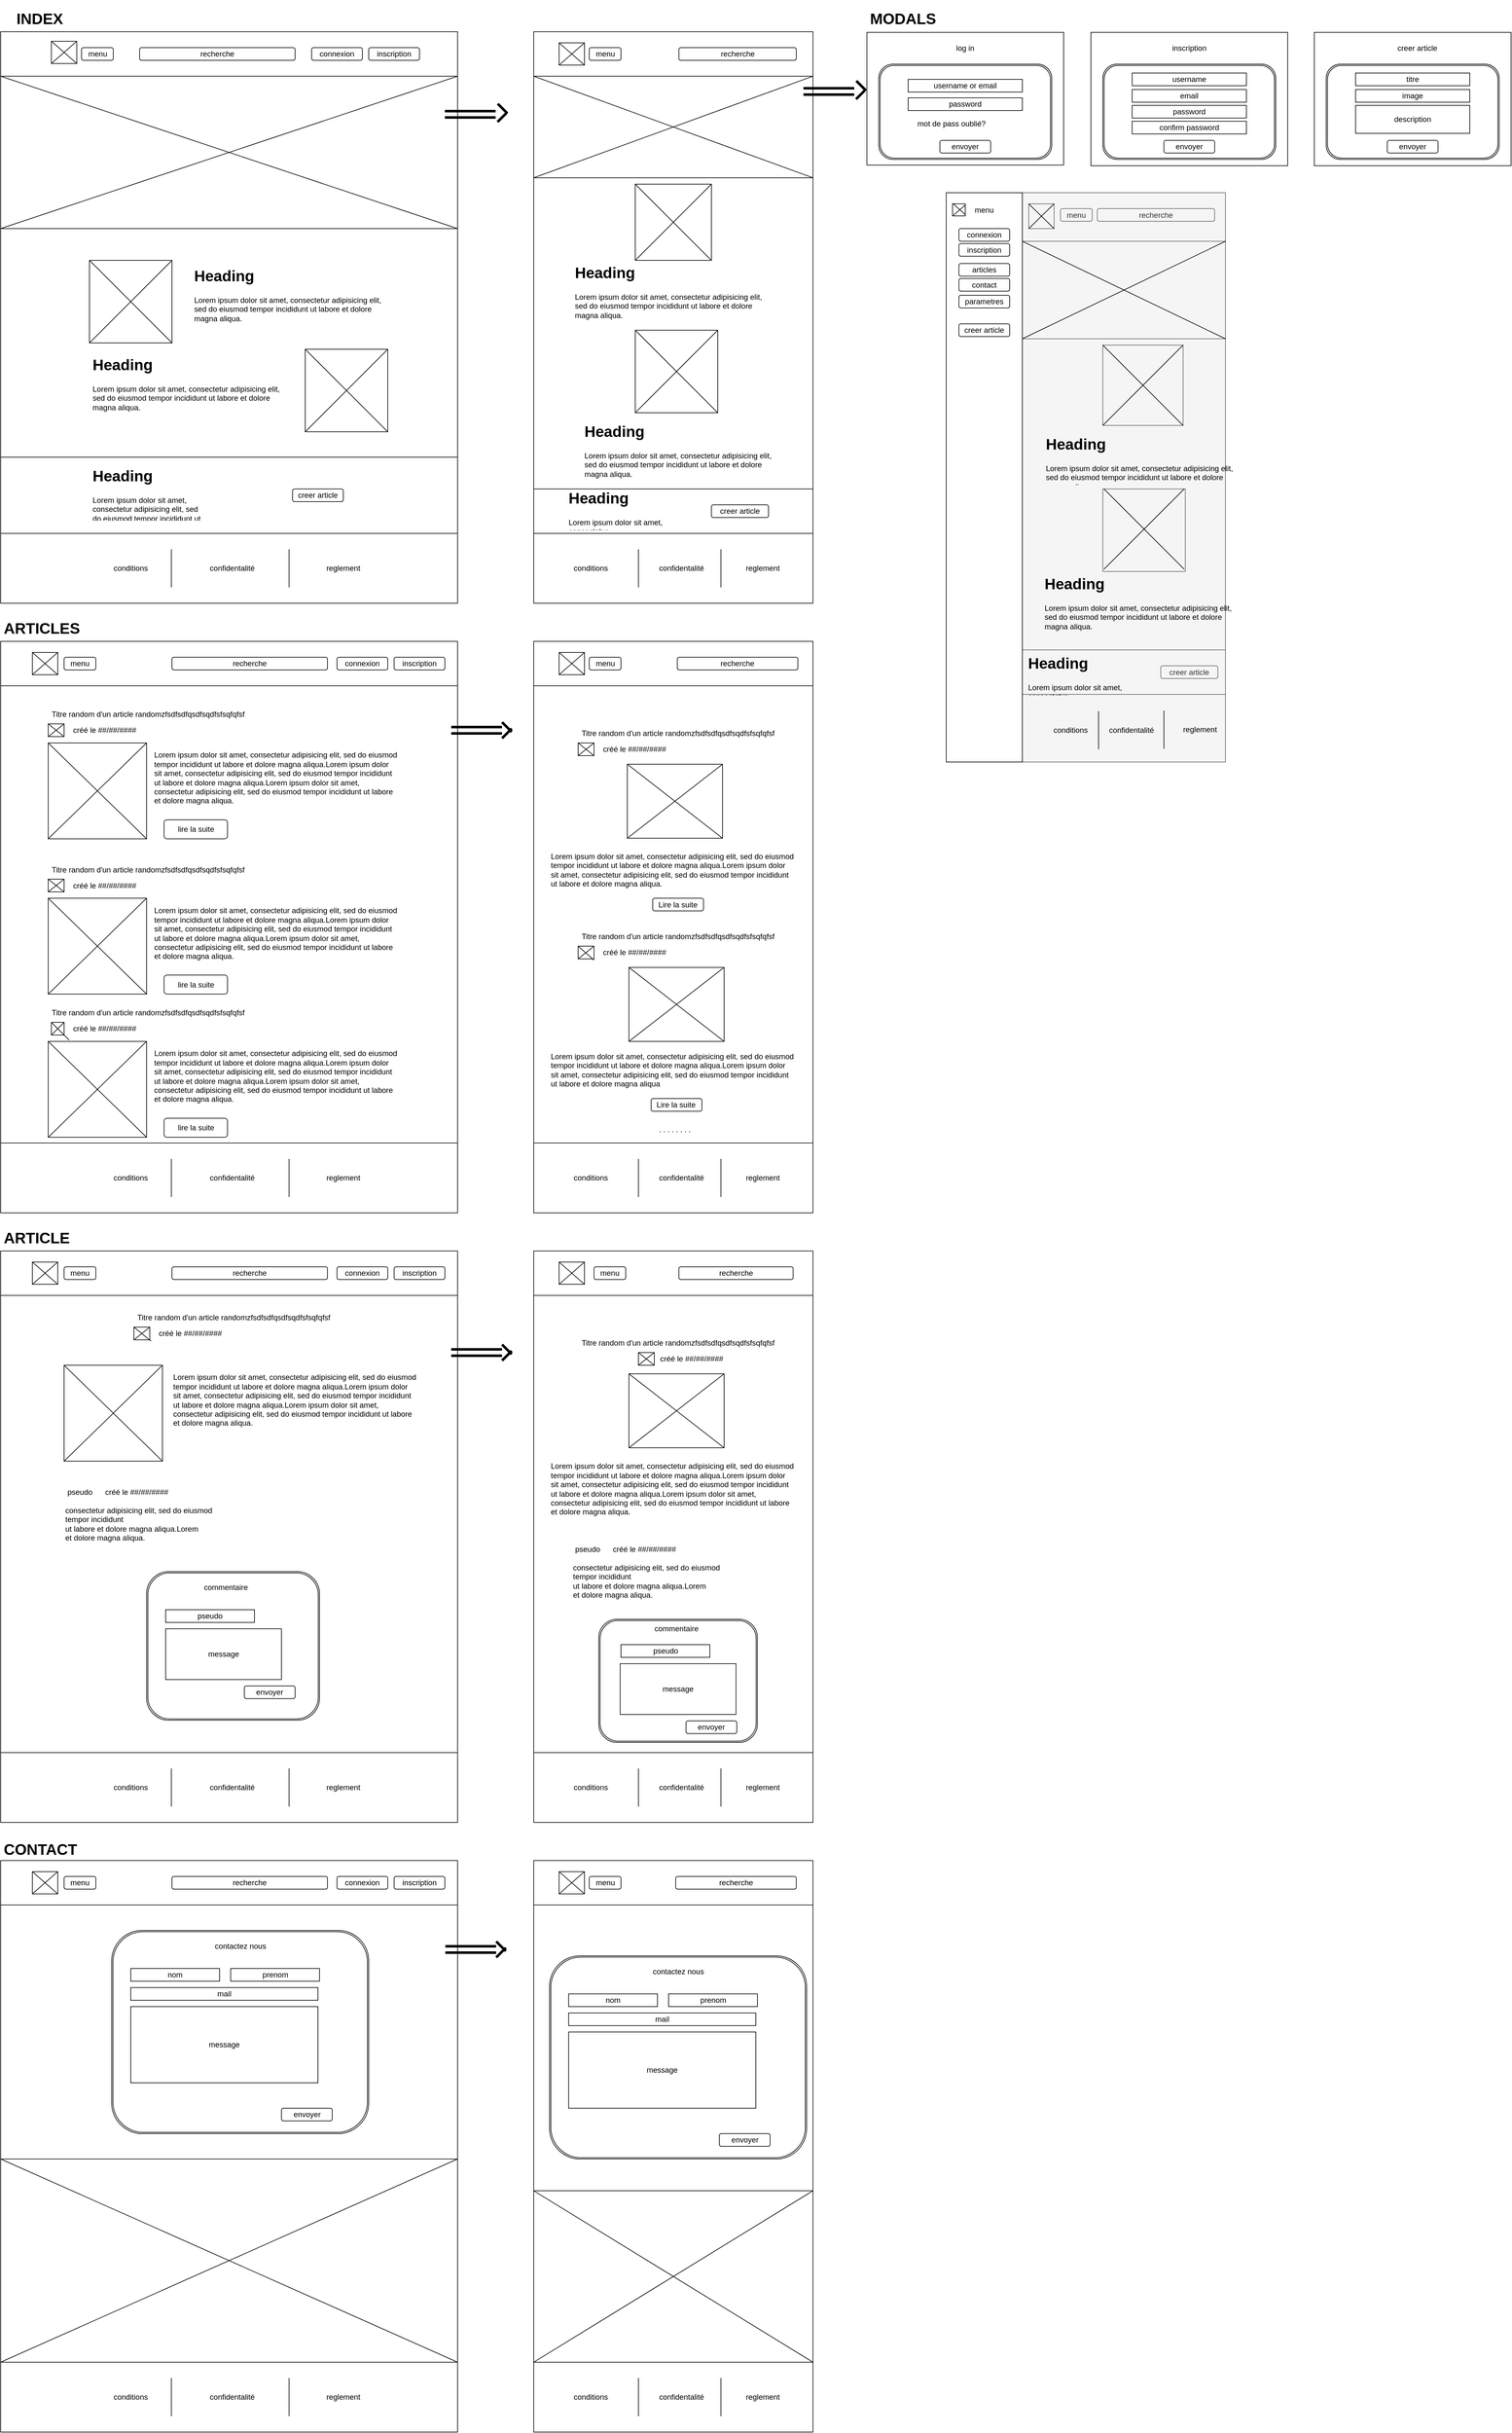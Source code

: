 <mxfile version="15.5.7" type="device"><diagram id="8ONB62mSqmmkJI-1dwc2" name="Page-1"><mxGraphModel dx="1020" dy="1734" grid="1" gridSize="10" guides="1" tooltips="1" connect="1" arrows="1" fold="1" page="1" pageScale="1" pageWidth="827" pageHeight="1169" math="0" shadow="0"><root><mxCell id="0"/><mxCell id="1" parent="0"/><mxCell id="u-kYS5RIT77E_Lc_Gka8-1" value="" style="rounded=0;whiteSpace=wrap;html=1;" parent="1" vertex="1"><mxGeometry x="40" y="40" width="720" height="900" as="geometry"/></mxCell><mxCell id="u-kYS5RIT77E_Lc_Gka8-2" value="" style="rounded=0;whiteSpace=wrap;html=1;" parent="1" vertex="1"><mxGeometry x="40" y="40" width="720" height="70" as="geometry"/></mxCell><mxCell id="u-kYS5RIT77E_Lc_Gka8-3" value="" style="rounded=0;whiteSpace=wrap;html=1;" parent="1" vertex="1"><mxGeometry x="40" y="110" width="720" height="240" as="geometry"/></mxCell><mxCell id="u-kYS5RIT77E_Lc_Gka8-4" value="" style="endArrow=none;html=1;rounded=0;entryX=1;entryY=0;entryDx=0;entryDy=0;exitX=0;exitY=1;exitDx=0;exitDy=0;" parent="1" source="u-kYS5RIT77E_Lc_Gka8-3" target="u-kYS5RIT77E_Lc_Gka8-3" edge="1"><mxGeometry width="50" height="50" relative="1" as="geometry"><mxPoint x="410" y="280" as="sourcePoint"/><mxPoint x="460" y="230" as="targetPoint"/></mxGeometry></mxCell><mxCell id="u-kYS5RIT77E_Lc_Gka8-6" value="" style="endArrow=none;html=1;rounded=0;exitX=0;exitY=0;exitDx=0;exitDy=0;entryX=1;entryY=1;entryDx=0;entryDy=0;" parent="1" source="u-kYS5RIT77E_Lc_Gka8-3" target="u-kYS5RIT77E_Lc_Gka8-3" edge="1"><mxGeometry width="50" height="50" relative="1" as="geometry"><mxPoint x="410" y="280" as="sourcePoint"/><mxPoint x="460" y="230" as="targetPoint"/></mxGeometry></mxCell><mxCell id="u-kYS5RIT77E_Lc_Gka8-7" value="" style="whiteSpace=wrap;html=1;aspect=fixed;" parent="1" vertex="1"><mxGeometry x="180" y="400" width="130" height="130" as="geometry"/></mxCell><mxCell id="u-kYS5RIT77E_Lc_Gka8-8" value="&lt;h1&gt;Heading&lt;/h1&gt;&lt;p&gt;Lorem ipsum dolor sit amet, consectetur adipisicing elit, sed do eiusmod tempor incididunt ut labore et dolore magna aliqua.&lt;/p&gt;" style="text;html=1;strokeColor=none;fillColor=none;spacing=5;spacingTop=-20;whiteSpace=wrap;overflow=hidden;rounded=0;" parent="1" vertex="1"><mxGeometry x="340" y="405" width="310" height="120" as="geometry"/></mxCell><mxCell id="u-kYS5RIT77E_Lc_Gka8-9" value="" style="whiteSpace=wrap;html=1;aspect=fixed;" parent="1" vertex="1"><mxGeometry x="520" y="540" width="130" height="130" as="geometry"/></mxCell><mxCell id="u-kYS5RIT77E_Lc_Gka8-10" value="&lt;h1&gt;Heading&lt;/h1&gt;&lt;p&gt;Lorem ipsum dolor sit amet, consectetur adipisicing elit, sed do eiusmod tempor incididunt ut labore et dolore magna aliqua.&lt;/p&gt;" style="text;html=1;strokeColor=none;fillColor=none;spacing=5;spacingTop=-20;whiteSpace=wrap;overflow=hidden;rounded=0;" parent="1" vertex="1"><mxGeometry x="180" y="545" width="310" height="120" as="geometry"/></mxCell><mxCell id="u-kYS5RIT77E_Lc_Gka8-11" value="" style="rounded=0;whiteSpace=wrap;html=1;" parent="1" vertex="1"><mxGeometry x="40" y="830" width="720" height="110" as="geometry"/></mxCell><mxCell id="u-kYS5RIT77E_Lc_Gka8-13" value="connexion" style="rounded=1;whiteSpace=wrap;html=1;" parent="1" vertex="1"><mxGeometry x="530" y="65" width="80" height="20" as="geometry"/></mxCell><mxCell id="u-kYS5RIT77E_Lc_Gka8-14" value="inscription" style="rounded=1;whiteSpace=wrap;html=1;" parent="1" vertex="1"><mxGeometry x="620" y="65" width="80" height="20" as="geometry"/></mxCell><mxCell id="u-kYS5RIT77E_Lc_Gka8-15" value="&lt;div&gt;recherche&lt;/div&gt;" style="rounded=1;whiteSpace=wrap;html=1;" parent="1" vertex="1"><mxGeometry x="259" y="65" width="245" height="20" as="geometry"/></mxCell><mxCell id="u-kYS5RIT77E_Lc_Gka8-16" value="" style="rounded=0;whiteSpace=wrap;html=1;" parent="1" vertex="1"><mxGeometry x="120" y="55" width="40" height="35" as="geometry"/></mxCell><mxCell id="u-kYS5RIT77E_Lc_Gka8-17" value="" style="endArrow=none;html=1;rounded=0;exitX=0;exitY=1;exitDx=0;exitDy=0;entryX=1;entryY=0;entryDx=0;entryDy=0;" parent="1" source="u-kYS5RIT77E_Lc_Gka8-16" target="u-kYS5RIT77E_Lc_Gka8-16" edge="1"><mxGeometry width="50" height="50" relative="1" as="geometry"><mxPoint x="410" y="280" as="sourcePoint"/><mxPoint x="460" y="230" as="targetPoint"/></mxGeometry></mxCell><mxCell id="u-kYS5RIT77E_Lc_Gka8-18" value="" style="endArrow=none;html=1;rounded=0;exitX=0;exitY=0;exitDx=0;exitDy=0;entryX=1;entryY=1;entryDx=0;entryDy=0;" parent="1" source="u-kYS5RIT77E_Lc_Gka8-16" target="u-kYS5RIT77E_Lc_Gka8-16" edge="1"><mxGeometry width="50" height="50" relative="1" as="geometry"><mxPoint x="120" y="105" as="sourcePoint"/><mxPoint x="190" y="65" as="targetPoint"/></mxGeometry></mxCell><mxCell id="u-kYS5RIT77E_Lc_Gka8-19" value="" style="endArrow=none;html=1;rounded=0;exitX=0;exitY=1;exitDx=0;exitDy=0;entryX=1;entryY=0;entryDx=0;entryDy=0;" parent="1" source="u-kYS5RIT77E_Lc_Gka8-7" target="u-kYS5RIT77E_Lc_Gka8-7" edge="1"><mxGeometry width="50" height="50" relative="1" as="geometry"><mxPoint x="410" y="450" as="sourcePoint"/><mxPoint x="460" y="400" as="targetPoint"/></mxGeometry></mxCell><mxCell id="u-kYS5RIT77E_Lc_Gka8-20" value="" style="endArrow=none;html=1;rounded=0;exitX=0;exitY=1;exitDx=0;exitDy=0;entryX=1;entryY=0;entryDx=0;entryDy=0;" parent="1" edge="1"><mxGeometry width="50" height="50" relative="1" as="geometry"><mxPoint x="520" y="670" as="sourcePoint"/><mxPoint x="650" y="540" as="targetPoint"/></mxGeometry></mxCell><mxCell id="u-kYS5RIT77E_Lc_Gka8-21" value="" style="endArrow=none;html=1;rounded=0;exitX=1;exitY=1;exitDx=0;exitDy=0;entryX=0;entryY=0;entryDx=0;entryDy=0;" parent="1" source="u-kYS5RIT77E_Lc_Gka8-7" target="u-kYS5RIT77E_Lc_Gka8-7" edge="1"><mxGeometry width="50" height="50" relative="1" as="geometry"><mxPoint x="200" y="550" as="sourcePoint"/><mxPoint x="330" y="420" as="targetPoint"/></mxGeometry></mxCell><mxCell id="u-kYS5RIT77E_Lc_Gka8-22" value="" style="endArrow=none;html=1;rounded=0;exitX=1;exitY=1;exitDx=0;exitDy=0;entryX=0;entryY=0;entryDx=0;entryDy=0;" parent="1" edge="1"><mxGeometry width="50" height="50" relative="1" as="geometry"><mxPoint x="650" y="670" as="sourcePoint"/><mxPoint x="520" y="540" as="targetPoint"/></mxGeometry></mxCell><mxCell id="u-kYS5RIT77E_Lc_Gka8-23" value="" style="rounded=0;whiteSpace=wrap;html=1;" parent="1" vertex="1"><mxGeometry x="40" y="710" width="720" height="120" as="geometry"/></mxCell><mxCell id="u-kYS5RIT77E_Lc_Gka8-24" value="&lt;h1&gt;Heading&lt;/h1&gt;&lt;p&gt;Lorem ipsum dolor sit amet, consectetur adipisicing elit, sed do eiusmod tempor incididunt ut labore et dolore magna aliqua.&lt;/p&gt;" style="text;html=1;strokeColor=none;fillColor=none;spacing=5;spacingTop=-20;whiteSpace=wrap;overflow=hidden;rounded=0;" parent="1" vertex="1"><mxGeometry x="180" y="720" width="190" height="90" as="geometry"/></mxCell><mxCell id="u-kYS5RIT77E_Lc_Gka8-26" value="&lt;div&gt;creer article&lt;/div&gt;" style="rounded=1;whiteSpace=wrap;html=1;" parent="1" vertex="1"><mxGeometry x="500" y="760" width="80" height="20" as="geometry"/></mxCell><mxCell id="u-kYS5RIT77E_Lc_Gka8-28" value="" style="endArrow=none;html=1;rounded=0;" parent="1" edge="1"><mxGeometry width="50" height="50" relative="1" as="geometry"><mxPoint x="309" y="855" as="sourcePoint"/><mxPoint x="309" y="915" as="targetPoint"/></mxGeometry></mxCell><mxCell id="u-kYS5RIT77E_Lc_Gka8-29" value="" style="endArrow=none;html=1;rounded=0;" parent="1" edge="1"><mxGeometry width="50" height="50" relative="1" as="geometry"><mxPoint x="494.5" y="855" as="sourcePoint"/><mxPoint x="494.5" y="915" as="targetPoint"/></mxGeometry></mxCell><mxCell id="u-kYS5RIT77E_Lc_Gka8-30" value="&lt;div&gt;conditions&lt;/div&gt;" style="text;html=1;strokeColor=none;fillColor=none;align=center;verticalAlign=middle;whiteSpace=wrap;rounded=0;" parent="1" vertex="1"><mxGeometry x="215" y="870" width="60" height="30" as="geometry"/></mxCell><mxCell id="u-kYS5RIT77E_Lc_Gka8-31" value="&lt;div&gt;confidentalité&lt;/div&gt;" style="text;html=1;strokeColor=none;fillColor=none;align=center;verticalAlign=middle;whiteSpace=wrap;rounded=0;" parent="1" vertex="1"><mxGeometry x="360" y="870" width="90" height="30" as="geometry"/></mxCell><mxCell id="u-kYS5RIT77E_Lc_Gka8-32" value="reglement" style="text;html=1;strokeColor=none;fillColor=none;align=center;verticalAlign=middle;whiteSpace=wrap;rounded=0;" parent="1" vertex="1"><mxGeometry x="550" y="870" width="60" height="30" as="geometry"/></mxCell><mxCell id="u-kYS5RIT77E_Lc_Gka8-33" value="" style="rounded=0;whiteSpace=wrap;html=1;" parent="1" vertex="1"><mxGeometry x="880" y="40" width="440" height="900" as="geometry"/></mxCell><mxCell id="u-kYS5RIT77E_Lc_Gka8-34" value="" style="rounded=0;whiteSpace=wrap;html=1;" parent="1" vertex="1"><mxGeometry x="880" y="40" width="440" height="70" as="geometry"/></mxCell><mxCell id="u-kYS5RIT77E_Lc_Gka8-36" value="" style="rounded=0;whiteSpace=wrap;html=1;" parent="1" vertex="1"><mxGeometry x="920" y="57.5" width="40" height="35" as="geometry"/></mxCell><mxCell id="u-kYS5RIT77E_Lc_Gka8-37" value="" style="endArrow=none;html=1;rounded=0;exitX=0;exitY=1;exitDx=0;exitDy=0;entryX=1;entryY=0;entryDx=0;entryDy=0;" parent="1" source="u-kYS5RIT77E_Lc_Gka8-36" target="u-kYS5RIT77E_Lc_Gka8-36" edge="1"><mxGeometry width="50" height="50" relative="1" as="geometry"><mxPoint x="1240" y="280" as="sourcePoint"/><mxPoint x="1290" y="230" as="targetPoint"/></mxGeometry></mxCell><mxCell id="u-kYS5RIT77E_Lc_Gka8-38" value="" style="endArrow=none;html=1;rounded=0;exitX=0;exitY=0;exitDx=0;exitDy=0;entryX=1;entryY=1;entryDx=0;entryDy=0;" parent="1" source="u-kYS5RIT77E_Lc_Gka8-36" target="u-kYS5RIT77E_Lc_Gka8-36" edge="1"><mxGeometry width="50" height="50" relative="1" as="geometry"><mxPoint x="950" y="105" as="sourcePoint"/><mxPoint x="1020" y="65" as="targetPoint"/></mxGeometry></mxCell><mxCell id="u-kYS5RIT77E_Lc_Gka8-39" value="&lt;div&gt;recherche&lt;/div&gt;" style="rounded=1;whiteSpace=wrap;html=1;" parent="1" vertex="1"><mxGeometry x="1108.75" y="65" width="185" height="20" as="geometry"/></mxCell><mxCell id="u-kYS5RIT77E_Lc_Gka8-45" value="" style="line;strokeWidth=4;html=1;perimeter=backbonePerimeter;points=[];outlineConnect=0;" parent="1" vertex="1"><mxGeometry x="740" y="160" width="80" height="10" as="geometry"/></mxCell><mxCell id="u-kYS5RIT77E_Lc_Gka8-46" value="" style="line;strokeWidth=4;html=1;perimeter=backbonePerimeter;points=[];outlineConnect=0;" parent="1" vertex="1"><mxGeometry x="740" y="170" width="80" height="10" as="geometry"/></mxCell><mxCell id="u-kYS5RIT77E_Lc_Gka8-47" value="" style="line;strokeWidth=4;html=1;perimeter=backbonePerimeter;points=[];outlineConnect=0;rotation=45;" parent="1" vertex="1"><mxGeometry x="820.21" y="155.94" width="21.46" height="10" as="geometry"/></mxCell><mxCell id="u-kYS5RIT77E_Lc_Gka8-48" value="" style="line;strokeWidth=4;html=1;perimeter=backbonePerimeter;points=[];outlineConnect=0;rotation=-45;" parent="1" vertex="1"><mxGeometry x="820" y="170" width="20" height="10" as="geometry"/></mxCell><mxCell id="u-kYS5RIT77E_Lc_Gka8-52" value="" style="rounded=0;whiteSpace=wrap;html=1;" parent="1" vertex="1"><mxGeometry x="880" y="110" width="440" height="160" as="geometry"/></mxCell><mxCell id="u-kYS5RIT77E_Lc_Gka8-53" value="" style="endArrow=none;html=1;rounded=0;entryX=1;entryY=0;entryDx=0;entryDy=0;exitX=0;exitY=1;exitDx=0;exitDy=0;" parent="1" source="u-kYS5RIT77E_Lc_Gka8-52" target="u-kYS5RIT77E_Lc_Gka8-52" edge="1"><mxGeometry width="50" height="50" relative="1" as="geometry"><mxPoint x="1250" y="320" as="sourcePoint"/><mxPoint x="1300" y="270" as="targetPoint"/></mxGeometry></mxCell><mxCell id="u-kYS5RIT77E_Lc_Gka8-54" value="" style="endArrow=none;html=1;rounded=0;exitX=0;exitY=0;exitDx=0;exitDy=0;entryX=1;entryY=1;entryDx=0;entryDy=0;" parent="1" source="u-kYS5RIT77E_Lc_Gka8-52" target="u-kYS5RIT77E_Lc_Gka8-52" edge="1"><mxGeometry width="50" height="50" relative="1" as="geometry"><mxPoint x="1250" y="320" as="sourcePoint"/><mxPoint x="1300" y="270" as="targetPoint"/></mxGeometry></mxCell><mxCell id="u-kYS5RIT77E_Lc_Gka8-55" value="" style="whiteSpace=wrap;html=1;aspect=fixed;" parent="1" vertex="1"><mxGeometry x="1040" y="280" width="120" height="120" as="geometry"/></mxCell><mxCell id="u-kYS5RIT77E_Lc_Gka8-56" value="" style="endArrow=none;html=1;rounded=0;exitX=0;exitY=1;exitDx=0;exitDy=0;entryX=1;entryY=0;entryDx=0;entryDy=0;" parent="1" source="u-kYS5RIT77E_Lc_Gka8-55" target="u-kYS5RIT77E_Lc_Gka8-55" edge="1"><mxGeometry width="50" height="50" relative="1" as="geometry"><mxPoint x="1265" y="340" as="sourcePoint"/><mxPoint x="1315" y="290" as="targetPoint"/></mxGeometry></mxCell><mxCell id="u-kYS5RIT77E_Lc_Gka8-57" value="" style="endArrow=none;html=1;rounded=0;exitX=1;exitY=1;exitDx=0;exitDy=0;entryX=0;entryY=0;entryDx=0;entryDy=0;" parent="1" source="u-kYS5RIT77E_Lc_Gka8-55" target="u-kYS5RIT77E_Lc_Gka8-55" edge="1"><mxGeometry width="50" height="50" relative="1" as="geometry"><mxPoint x="1055" y="440" as="sourcePoint"/><mxPoint x="1185" y="310" as="targetPoint"/></mxGeometry></mxCell><mxCell id="u-kYS5RIT77E_Lc_Gka8-58" value="&lt;h1&gt;Heading&lt;/h1&gt;&lt;p&gt;Lorem ipsum dolor sit amet, consectetur adipisicing elit, sed do eiusmod tempor incididunt ut labore et dolore magna aliqua.&lt;/p&gt;" style="text;html=1;strokeColor=none;fillColor=none;spacing=5;spacingTop=-20;whiteSpace=wrap;overflow=hidden;rounded=0;" parent="1" vertex="1"><mxGeometry x="940" y="400" width="310" height="100" as="geometry"/></mxCell><mxCell id="u-kYS5RIT77E_Lc_Gka8-59" value="" style="whiteSpace=wrap;html=1;aspect=fixed;" parent="1" vertex="1"><mxGeometry x="1040" y="510" width="130" height="130" as="geometry"/></mxCell><mxCell id="u-kYS5RIT77E_Lc_Gka8-60" value="" style="endArrow=none;html=1;rounded=0;exitX=0;exitY=1;exitDx=0;exitDy=0;entryX=1;entryY=0;entryDx=0;entryDy=0;" parent="1" source="u-kYS5RIT77E_Lc_Gka8-59" target="u-kYS5RIT77E_Lc_Gka8-59" edge="1"><mxGeometry width="50" height="50" relative="1" as="geometry"><mxPoint x="1275" y="610" as="sourcePoint"/><mxPoint x="1325" y="560" as="targetPoint"/></mxGeometry></mxCell><mxCell id="u-kYS5RIT77E_Lc_Gka8-61" value="" style="endArrow=none;html=1;rounded=0;exitX=1;exitY=1;exitDx=0;exitDy=0;entryX=0;entryY=0;entryDx=0;entryDy=0;" parent="1" source="u-kYS5RIT77E_Lc_Gka8-59" target="u-kYS5RIT77E_Lc_Gka8-59" edge="1"><mxGeometry width="50" height="50" relative="1" as="geometry"><mxPoint x="1065" y="710" as="sourcePoint"/><mxPoint x="1195" y="580" as="targetPoint"/></mxGeometry></mxCell><mxCell id="u-kYS5RIT77E_Lc_Gka8-62" value="&lt;h1&gt;Heading&lt;/h1&gt;&lt;p&gt;Lorem ipsum dolor sit amet, consectetur adipisicing elit, sed do eiusmod tempor incididunt ut labore et dolore magna aliqua.&lt;/p&gt;" style="text;html=1;strokeColor=none;fillColor=none;spacing=5;spacingTop=-20;whiteSpace=wrap;overflow=hidden;rounded=0;" parent="1" vertex="1"><mxGeometry x="955" y="650" width="310" height="100" as="geometry"/></mxCell><mxCell id="u-kYS5RIT77E_Lc_Gka8-71" value="" style="rounded=0;whiteSpace=wrap;html=1;" parent="1" vertex="1"><mxGeometry x="880" y="830" width="440" height="110" as="geometry"/></mxCell><mxCell id="u-kYS5RIT77E_Lc_Gka8-81" value="&lt;div&gt;conditions&lt;/div&gt;" style="text;html=1;strokeColor=none;fillColor=none;align=center;verticalAlign=middle;whiteSpace=wrap;rounded=0;" parent="1" vertex="1"><mxGeometry x="940" y="870" width="60" height="30" as="geometry"/></mxCell><mxCell id="u-kYS5RIT77E_Lc_Gka8-83" value="&lt;div&gt;confidentalité&lt;/div&gt;" style="text;html=1;strokeColor=none;fillColor=none;align=center;verticalAlign=middle;whiteSpace=wrap;rounded=0;" parent="1" vertex="1"><mxGeometry x="1067.5" y="870" width="90" height="30" as="geometry"/></mxCell><mxCell id="u-kYS5RIT77E_Lc_Gka8-85" value="reglement" style="text;html=1;strokeColor=none;fillColor=none;align=center;verticalAlign=middle;whiteSpace=wrap;rounded=0;" parent="1" vertex="1"><mxGeometry x="1211" y="870" width="60" height="30" as="geometry"/></mxCell><mxCell id="u-kYS5RIT77E_Lc_Gka8-87" value="" style="endArrow=none;html=1;rounded=0;" parent="1" edge="1"><mxGeometry width="50" height="50" relative="1" as="geometry"><mxPoint x="1045" y="855" as="sourcePoint"/><mxPoint x="1045" y="915" as="targetPoint"/></mxGeometry></mxCell><mxCell id="u-kYS5RIT77E_Lc_Gka8-88" value="" style="endArrow=none;html=1;rounded=0;" parent="1" edge="1"><mxGeometry width="50" height="50" relative="1" as="geometry"><mxPoint x="1175" y="855" as="sourcePoint"/><mxPoint x="1175" y="915" as="targetPoint"/></mxGeometry></mxCell><mxCell id="u-kYS5RIT77E_Lc_Gka8-91" value="" style="endArrow=none;html=1;rounded=0;" parent="1" edge="1"><mxGeometry width="50" height="50" relative="1" as="geometry"><mxPoint x="1175" y="855" as="sourcePoint"/><mxPoint x="1175" y="915" as="targetPoint"/></mxGeometry></mxCell><mxCell id="ngWWO3XAYoIAtqsfT7HG-1" value="" style="rounded=0;whiteSpace=wrap;html=1;" parent="1" vertex="1"><mxGeometry x="40" y="1000" width="720" height="900" as="geometry"/></mxCell><mxCell id="ngWWO3XAYoIAtqsfT7HG-2" value="" style="rounded=0;whiteSpace=wrap;html=1;" parent="1" vertex="1"><mxGeometry x="40" y="1000" width="720" height="70" as="geometry"/></mxCell><mxCell id="ngWWO3XAYoIAtqsfT7HG-3" value="connexion" style="rounded=1;whiteSpace=wrap;html=1;" parent="1" vertex="1"><mxGeometry x="570" y="1025" width="80" height="20" as="geometry"/></mxCell><mxCell id="ngWWO3XAYoIAtqsfT7HG-4" value="inscription" style="rounded=1;whiteSpace=wrap;html=1;" parent="1" vertex="1"><mxGeometry x="660" y="1025" width="80" height="20" as="geometry"/></mxCell><mxCell id="ngWWO3XAYoIAtqsfT7HG-5" value="&lt;div&gt;recherche&lt;/div&gt;" style="rounded=1;whiteSpace=wrap;html=1;" parent="1" vertex="1"><mxGeometry x="310" y="1025" width="245" height="20" as="geometry"/></mxCell><mxCell id="ngWWO3XAYoIAtqsfT7HG-6" value="" style="rounded=0;whiteSpace=wrap;html=1;" parent="1" vertex="1"><mxGeometry x="90" y="1017.5" width="40" height="35" as="geometry"/></mxCell><mxCell id="ngWWO3XAYoIAtqsfT7HG-7" value="" style="endArrow=none;html=1;rounded=0;exitX=0;exitY=1;exitDx=0;exitDy=0;entryX=1;entryY=0;entryDx=0;entryDy=0;" parent="1" source="ngWWO3XAYoIAtqsfT7HG-6" target="ngWWO3XAYoIAtqsfT7HG-6" edge="1"><mxGeometry width="50" height="50" relative="1" as="geometry"><mxPoint x="410" y="1240" as="sourcePoint"/><mxPoint x="460" y="1190" as="targetPoint"/></mxGeometry></mxCell><mxCell id="ngWWO3XAYoIAtqsfT7HG-8" value="" style="endArrow=none;html=1;rounded=0;exitX=0;exitY=0;exitDx=0;exitDy=0;entryX=1;entryY=1;entryDx=0;entryDy=0;" parent="1" source="ngWWO3XAYoIAtqsfT7HG-6" target="ngWWO3XAYoIAtqsfT7HG-6" edge="1"><mxGeometry width="50" height="50" relative="1" as="geometry"><mxPoint x="120" y="1065" as="sourcePoint"/><mxPoint x="190" y="1025" as="targetPoint"/></mxGeometry></mxCell><mxCell id="ngWWO3XAYoIAtqsfT7HG-10" value="" style="rounded=0;whiteSpace=wrap;html=1;" parent="1" vertex="1"><mxGeometry x="40" y="1790" width="720" height="110" as="geometry"/></mxCell><mxCell id="ngWWO3XAYoIAtqsfT7HG-11" value="" style="endArrow=none;html=1;rounded=0;" parent="1" edge="1"><mxGeometry width="50" height="50" relative="1" as="geometry"><mxPoint x="309" y="1815" as="sourcePoint"/><mxPoint x="309" y="1875" as="targetPoint"/></mxGeometry></mxCell><mxCell id="ngWWO3XAYoIAtqsfT7HG-12" value="" style="endArrow=none;html=1;rounded=0;" parent="1" edge="1"><mxGeometry width="50" height="50" relative="1" as="geometry"><mxPoint x="494.5" y="1815" as="sourcePoint"/><mxPoint x="494.5" y="1875" as="targetPoint"/></mxGeometry></mxCell><mxCell id="ngWWO3XAYoIAtqsfT7HG-13" value="&lt;div&gt;conditions&lt;/div&gt;" style="text;html=1;strokeColor=none;fillColor=none;align=center;verticalAlign=middle;whiteSpace=wrap;rounded=0;" parent="1" vertex="1"><mxGeometry x="215" y="1830" width="60" height="30" as="geometry"/></mxCell><mxCell id="ngWWO3XAYoIAtqsfT7HG-14" value="&lt;div&gt;confidentalité&lt;/div&gt;" style="text;html=1;strokeColor=none;fillColor=none;align=center;verticalAlign=middle;whiteSpace=wrap;rounded=0;" parent="1" vertex="1"><mxGeometry x="360" y="1830" width="90" height="30" as="geometry"/></mxCell><mxCell id="ngWWO3XAYoIAtqsfT7HG-15" value="reglement" style="text;html=1;strokeColor=none;fillColor=none;align=center;verticalAlign=middle;whiteSpace=wrap;rounded=0;" parent="1" vertex="1"><mxGeometry x="550" y="1830" width="60" height="30" as="geometry"/></mxCell><mxCell id="ngWWO3XAYoIAtqsfT7HG-16" value="&lt;h1&gt;INDEX&lt;/h1&gt;" style="text;html=1;strokeColor=none;fillColor=none;spacing=5;spacingTop=-20;whiteSpace=wrap;overflow=hidden;rounded=0;" parent="1" vertex="1"><mxGeometry x="60" width="190" height="40" as="geometry"/></mxCell><mxCell id="ngWWO3XAYoIAtqsfT7HG-17" value="&lt;h1&gt;ARTICLES&lt;/h1&gt;" style="text;html=1;strokeColor=none;fillColor=none;spacing=5;spacingTop=-20;whiteSpace=wrap;overflow=hidden;rounded=0;" parent="1" vertex="1"><mxGeometry x="40" y="960" width="190" height="40" as="geometry"/></mxCell><mxCell id="ngWWO3XAYoIAtqsfT7HG-18" value="" style="rounded=0;whiteSpace=wrap;html=1;" parent="1" vertex="1"><mxGeometry x="115" y="1160" width="155" height="151" as="geometry"/></mxCell><mxCell id="ngWWO3XAYoIAtqsfT7HG-19" value="" style="endArrow=none;html=1;rounded=0;exitX=0;exitY=1;exitDx=0;exitDy=0;entryX=1;entryY=0;entryDx=0;entryDy=0;" parent="1" source="ngWWO3XAYoIAtqsfT7HG-18" target="ngWWO3XAYoIAtqsfT7HG-18" edge="1"><mxGeometry width="50" height="50" relative="1" as="geometry"><mxPoint x="435" y="1391.5" as="sourcePoint"/><mxPoint x="485" y="1341.5" as="targetPoint"/></mxGeometry></mxCell><mxCell id="ngWWO3XAYoIAtqsfT7HG-20" value="" style="endArrow=none;html=1;rounded=0;exitX=0;exitY=0;exitDx=0;exitDy=0;entryX=1;entryY=1;entryDx=0;entryDy=0;" parent="1" source="ngWWO3XAYoIAtqsfT7HG-18" target="ngWWO3XAYoIAtqsfT7HG-18" edge="1"><mxGeometry width="50" height="50" relative="1" as="geometry"><mxPoint x="145" y="1216.5" as="sourcePoint"/><mxPoint x="215" y="1176.5" as="targetPoint"/></mxGeometry></mxCell><mxCell id="ngWWO3XAYoIAtqsfT7HG-21" value="&lt;div&gt;Titre random d'un article randomzfsdfsdfqsdfsqdfsfsqfqfsf&lt;/div&gt;" style="text;html=1;strokeColor=none;fillColor=none;align=center;verticalAlign=middle;whiteSpace=wrap;rounded=0;" parent="1" vertex="1"><mxGeometry x="110" y="1100" width="325" height="30" as="geometry"/></mxCell><mxCell id="ngWWO3XAYoIAtqsfT7HG-23" value="créé le ##/##/####" style="text;html=1;strokeColor=none;fillColor=none;align=center;verticalAlign=middle;whiteSpace=wrap;rounded=0;" parent="1" vertex="1"><mxGeometry x="110" y="1130" width="187.5" height="20" as="geometry"/></mxCell><mxCell id="ngWWO3XAYoIAtqsfT7HG-24" value="" style="rounded=0;whiteSpace=wrap;html=1;" parent="1" vertex="1"><mxGeometry x="115" y="1130" width="25" height="20" as="geometry"/></mxCell><mxCell id="ngWWO3XAYoIAtqsfT7HG-25" value="" style="endArrow=none;html=1;rounded=0;exitX=0;exitY=1;exitDx=0;exitDy=0;entryX=1;entryY=0;entryDx=0;entryDy=0;" parent="1" source="ngWWO3XAYoIAtqsfT7HG-24" target="ngWWO3XAYoIAtqsfT7HG-24" edge="1"><mxGeometry width="50" height="50" relative="1" as="geometry"><mxPoint x="445" y="1401.5" as="sourcePoint"/><mxPoint x="495" y="1351.5" as="targetPoint"/></mxGeometry></mxCell><mxCell id="ngWWO3XAYoIAtqsfT7HG-26" value="" style="endArrow=none;html=1;rounded=0;exitX=0;exitY=0;exitDx=0;exitDy=0;entryX=1;entryY=1;entryDx=0;entryDy=0;" parent="1" source="ngWWO3XAYoIAtqsfT7HG-24" target="ngWWO3XAYoIAtqsfT7HG-24" edge="1"><mxGeometry width="50" height="50" relative="1" as="geometry"><mxPoint x="155" y="1226.5" as="sourcePoint"/><mxPoint x="225" y="1186.5" as="targetPoint"/></mxGeometry></mxCell><mxCell id="ngWWO3XAYoIAtqsfT7HG-27" value="&lt;h1&gt;&lt;br&gt;&lt;/h1&gt;&lt;p&gt;&lt;br&gt;&lt;/p&gt;" style="text;html=1;strokeColor=none;fillColor=none;spacing=5;spacingTop=-20;whiteSpace=wrap;overflow=hidden;rounded=0;" parent="1" vertex="1"><mxGeometry x="300" y="1140" width="390" height="170" as="geometry"/></mxCell><mxCell id="ngWWO3XAYoIAtqsfT7HG-28" value="&lt;div align=&quot;left&quot;&gt;Lorem ipsum dolor sit amet, consectetur adipisicing elit, sed do eiusmod&lt;br&gt; tempor incididunt ut labore et dolore magna aliqua.Lorem ipsum dolor &lt;br&gt;sit amet, consectetur adipisicing elit, sed do eiusmod tempor incididunt&lt;br&gt; ut labore et dolore magna aliqua.Lorem ipsum dolor sit amet, &lt;br&gt;consectetur adipisicing elit, sed do eiusmod tempor incididunt ut labore&lt;br&gt; et dolore magna aliqua.&lt;/div&gt;" style="text;html=1;strokeColor=none;fillColor=none;align=left;verticalAlign=middle;whiteSpace=wrap;rounded=0;" parent="1" vertex="1"><mxGeometry x="280" y="1160" width="400" height="110" as="geometry"/></mxCell><mxCell id="ngWWO3XAYoIAtqsfT7HG-30" value="lire la suite" style="rounded=1;whiteSpace=wrap;html=1;" parent="1" vertex="1"><mxGeometry x="297.5" y="1281" width="100" height="30" as="geometry"/></mxCell><mxCell id="ngWWO3XAYoIAtqsfT7HG-31" value="" style="rounded=0;whiteSpace=wrap;html=1;" parent="1" vertex="1"><mxGeometry x="115" y="1404.5" width="155" height="151" as="geometry"/></mxCell><mxCell id="ngWWO3XAYoIAtqsfT7HG-32" value="&lt;div&gt;Titre random d'un article randomzfsdfsdfqsdfsqdfsfsqfqfsf&lt;/div&gt;" style="text;html=1;strokeColor=none;fillColor=none;align=center;verticalAlign=middle;whiteSpace=wrap;rounded=0;" parent="1" vertex="1"><mxGeometry x="110" y="1344.5" width="325" height="30" as="geometry"/></mxCell><mxCell id="ngWWO3XAYoIAtqsfT7HG-33" value="créé le ##/##/####" style="text;html=1;strokeColor=none;fillColor=none;align=center;verticalAlign=middle;whiteSpace=wrap;rounded=0;" parent="1" vertex="1"><mxGeometry x="110" y="1374.5" width="187.5" height="20" as="geometry"/></mxCell><mxCell id="ngWWO3XAYoIAtqsfT7HG-34" value="" style="rounded=0;whiteSpace=wrap;html=1;" parent="1" vertex="1"><mxGeometry x="115" y="1374.5" width="25" height="20" as="geometry"/></mxCell><mxCell id="ngWWO3XAYoIAtqsfT7HG-35" value="&lt;div align=&quot;left&quot;&gt;Lorem ipsum dolor sit amet, consectetur adipisicing elit, sed do eiusmod&lt;br&gt; tempor incididunt ut labore et dolore magna aliqua.Lorem ipsum dolor &lt;br&gt;sit amet, consectetur adipisicing elit, sed do eiusmod tempor incididunt&lt;br&gt; ut labore et dolore magna aliqua.Lorem ipsum dolor sit amet, &lt;br&gt;consectetur adipisicing elit, sed do eiusmod tempor incididunt ut labore&lt;br&gt; et dolore magna aliqua.&lt;/div&gt;" style="text;html=1;strokeColor=none;fillColor=none;align=left;verticalAlign=middle;whiteSpace=wrap;rounded=0;" parent="1" vertex="1"><mxGeometry x="280" y="1404.5" width="400" height="110" as="geometry"/></mxCell><mxCell id="ngWWO3XAYoIAtqsfT7HG-36" value="lire la suite" style="rounded=1;whiteSpace=wrap;html=1;" parent="1" vertex="1"><mxGeometry x="297.5" y="1525.5" width="100" height="30" as="geometry"/></mxCell><mxCell id="ngWWO3XAYoIAtqsfT7HG-40" value="" style="endArrow=none;html=1;rounded=0;exitX=0;exitY=1;exitDx=0;exitDy=0;entryX=1;entryY=0;entryDx=0;entryDy=0;" parent="1" edge="1"><mxGeometry width="50" height="50" relative="1" as="geometry"><mxPoint x="115" y="1555.5" as="sourcePoint"/><mxPoint x="270" y="1404.5" as="targetPoint"/></mxGeometry></mxCell><mxCell id="ngWWO3XAYoIAtqsfT7HG-41" value="" style="endArrow=none;html=1;rounded=0;exitX=0;exitY=0;exitDx=0;exitDy=0;entryX=1;entryY=1;entryDx=0;entryDy=0;" parent="1" edge="1"><mxGeometry width="50" height="50" relative="1" as="geometry"><mxPoint x="115" y="1404.5" as="sourcePoint"/><mxPoint x="270" y="1555.5" as="targetPoint"/></mxGeometry></mxCell><mxCell id="ngWWO3XAYoIAtqsfT7HG-44" value="" style="endArrow=none;html=1;rounded=0;entryX=1;entryY=0;entryDx=0;entryDy=0;exitX=0;exitY=1;exitDx=0;exitDy=0;" parent="1" source="ngWWO3XAYoIAtqsfT7HG-34" target="ngWWO3XAYoIAtqsfT7HG-34" edge="1"><mxGeometry width="50" height="50" relative="1" as="geometry"><mxPoint x="380" y="1500" as="sourcePoint"/><mxPoint x="430" y="1450" as="targetPoint"/></mxGeometry></mxCell><mxCell id="ngWWO3XAYoIAtqsfT7HG-45" value="" style="endArrow=none;html=1;rounded=0;entryX=0;entryY=0;entryDx=0;entryDy=0;exitX=1;exitY=1;exitDx=0;exitDy=0;" parent="1" source="ngWWO3XAYoIAtqsfT7HG-34" target="ngWWO3XAYoIAtqsfT7HG-34" edge="1"><mxGeometry width="50" height="50" relative="1" as="geometry"><mxPoint x="380" y="1500" as="sourcePoint"/><mxPoint x="430" y="1450" as="targetPoint"/></mxGeometry></mxCell><mxCell id="ngWWO3XAYoIAtqsfT7HG-55" value="" style="rounded=0;whiteSpace=wrap;html=1;" parent="1" vertex="1"><mxGeometry x="115" y="1630" width="155" height="151" as="geometry"/></mxCell><mxCell id="ngWWO3XAYoIAtqsfT7HG-56" value="" style="endArrow=none;html=1;rounded=0;exitX=0;exitY=1;exitDx=0;exitDy=0;entryX=1;entryY=0;entryDx=0;entryDy=0;" parent="1" source="ngWWO3XAYoIAtqsfT7HG-55" target="ngWWO3XAYoIAtqsfT7HG-55" edge="1"><mxGeometry width="50" height="50" relative="1" as="geometry"><mxPoint x="435" y="1861.5" as="sourcePoint"/><mxPoint x="485" y="1811.5" as="targetPoint"/></mxGeometry></mxCell><mxCell id="ngWWO3XAYoIAtqsfT7HG-57" value="" style="endArrow=none;html=1;rounded=0;exitX=0;exitY=0;exitDx=0;exitDy=0;entryX=1;entryY=1;entryDx=0;entryDy=0;" parent="1" source="ngWWO3XAYoIAtqsfT7HG-55" target="ngWWO3XAYoIAtqsfT7HG-55" edge="1"><mxGeometry width="50" height="50" relative="1" as="geometry"><mxPoint x="145" y="1686.5" as="sourcePoint"/><mxPoint x="215" y="1646.5" as="targetPoint"/></mxGeometry></mxCell><mxCell id="ngWWO3XAYoIAtqsfT7HG-58" value="&lt;div&gt;Titre random d'un article randomzfsdfsdfqsdfsqdfsfsqfqfsf&lt;/div&gt;" style="text;html=1;strokeColor=none;fillColor=none;align=center;verticalAlign=middle;whiteSpace=wrap;rounded=0;" parent="1" vertex="1"><mxGeometry x="110" y="1570" width="325" height="30" as="geometry"/></mxCell><mxCell id="ngWWO3XAYoIAtqsfT7HG-59" value="créé le ##/##/####" style="text;html=1;strokeColor=none;fillColor=none;align=center;verticalAlign=middle;whiteSpace=wrap;rounded=0;" parent="1" vertex="1"><mxGeometry x="110" y="1600" width="187.5" height="20" as="geometry"/></mxCell><mxCell id="ngWWO3XAYoIAtqsfT7HG-60" value="&lt;div align=&quot;left&quot;&gt;Lorem ipsum dolor sit amet, consectetur adipisicing elit, sed do eiusmod&lt;br&gt; tempor incididunt ut labore et dolore magna aliqua.Lorem ipsum dolor &lt;br&gt;sit amet, consectetur adipisicing elit, sed do eiusmod tempor incididunt&lt;br&gt; ut labore et dolore magna aliqua.Lorem ipsum dolor sit amet, &lt;br&gt;consectetur adipisicing elit, sed do eiusmod tempor incididunt ut labore&lt;br&gt; et dolore magna aliqua.&lt;/div&gt;" style="text;html=1;strokeColor=none;fillColor=none;align=left;verticalAlign=middle;whiteSpace=wrap;rounded=0;" parent="1" vertex="1"><mxGeometry x="280" y="1630" width="400" height="110" as="geometry"/></mxCell><mxCell id="ngWWO3XAYoIAtqsfT7HG-61" value="lire la suite" style="rounded=1;whiteSpace=wrap;html=1;" parent="1" vertex="1"><mxGeometry x="297.5" y="1751" width="100" height="30" as="geometry"/></mxCell><mxCell id="ngWWO3XAYoIAtqsfT7HG-62" value="" style="rounded=0;whiteSpace=wrap;html=1;" parent="1" vertex="1"><mxGeometry x="120" y="1600" width="20" height="20" as="geometry"/></mxCell><mxCell id="ngWWO3XAYoIAtqsfT7HG-63" value="" style="endArrow=none;html=1;rounded=0;exitX=0;exitY=1;exitDx=0;exitDy=0;entryX=1;entryY=0;entryDx=0;entryDy=0;" parent="1" source="ngWWO3XAYoIAtqsfT7HG-62" target="ngWWO3XAYoIAtqsfT7HG-62" edge="1"><mxGeometry width="50" height="50" relative="1" as="geometry"><mxPoint x="420" y="1250" as="sourcePoint"/><mxPoint x="470" y="1200" as="targetPoint"/></mxGeometry></mxCell><mxCell id="ngWWO3XAYoIAtqsfT7HG-64" value="" style="endArrow=none;html=1;rounded=0;exitX=0;exitY=0;exitDx=0;exitDy=0;" parent="1" source="ngWWO3XAYoIAtqsfT7HG-62" edge="1"><mxGeometry width="50" height="50" relative="1" as="geometry"><mxPoint x="130" y="1075" as="sourcePoint"/><mxPoint x="148" y="1628" as="targetPoint"/></mxGeometry></mxCell><mxCell id="ngWWO3XAYoIAtqsfT7HG-66" value="" style="line;strokeWidth=4;html=1;perimeter=backbonePerimeter;points=[];outlineConnect=0;" parent="1" vertex="1"><mxGeometry x="750" y="1130" width="80" height="10" as="geometry"/></mxCell><mxCell id="ngWWO3XAYoIAtqsfT7HG-67" value="" style="line;strokeWidth=4;html=1;perimeter=backbonePerimeter;points=[];outlineConnect=0;" parent="1" vertex="1"><mxGeometry x="750" y="1140" width="80" height="10" as="geometry"/></mxCell><mxCell id="ngWWO3XAYoIAtqsfT7HG-68" value="" style="line;strokeWidth=4;html=1;perimeter=backbonePerimeter;points=[];outlineConnect=0;rotation=45;" parent="1" vertex="1"><mxGeometry x="827" y="1130" width="21.46" height="10" as="geometry"/></mxCell><mxCell id="ngWWO3XAYoIAtqsfT7HG-69" value="" style="line;strokeWidth=4;html=1;perimeter=backbonePerimeter;points=[];outlineConnect=0;rotation=-45;" parent="1" vertex="1"><mxGeometry x="827" y="1140" width="21.46" height="10" as="geometry"/></mxCell><mxCell id="ngWWO3XAYoIAtqsfT7HG-70" value="" style="rounded=0;whiteSpace=wrap;html=1;" parent="1" vertex="1"><mxGeometry x="880" y="1000" width="440" height="900" as="geometry"/></mxCell><mxCell id="ngWWO3XAYoIAtqsfT7HG-71" value="" style="rounded=0;whiteSpace=wrap;html=1;" parent="1" vertex="1"><mxGeometry x="880" y="1000" width="440" height="70" as="geometry"/></mxCell><mxCell id="ngWWO3XAYoIAtqsfT7HG-72" value="" style="rounded=0;whiteSpace=wrap;html=1;" parent="1" vertex="1"><mxGeometry x="920" y="1017.5" width="40" height="35" as="geometry"/></mxCell><mxCell id="ngWWO3XAYoIAtqsfT7HG-73" value="&lt;div&gt;recherche&lt;/div&gt;" style="rounded=1;whiteSpace=wrap;html=1;" parent="1" vertex="1"><mxGeometry x="1106.25" y="1025" width="190" height="20" as="geometry"/></mxCell><mxCell id="ngWWO3XAYoIAtqsfT7HG-78" value="" style="endArrow=none;html=1;rounded=0;entryX=1;entryY=0;entryDx=0;entryDy=0;exitX=0;exitY=1;exitDx=0;exitDy=0;" parent="1" source="ngWWO3XAYoIAtqsfT7HG-72" target="ngWWO3XAYoIAtqsfT7HG-72" edge="1"><mxGeometry width="50" height="50" relative="1" as="geometry"><mxPoint x="870" y="1060" as="sourcePoint"/><mxPoint x="920" y="1010" as="targetPoint"/></mxGeometry></mxCell><mxCell id="ngWWO3XAYoIAtqsfT7HG-79" value="" style="endArrow=none;html=1;rounded=0;entryX=0;entryY=0;entryDx=0;entryDy=0;exitX=1;exitY=1;exitDx=0;exitDy=0;" parent="1" source="ngWWO3XAYoIAtqsfT7HG-72" target="ngWWO3XAYoIAtqsfT7HG-72" edge="1"><mxGeometry width="50" height="50" relative="1" as="geometry"><mxPoint x="870" y="1060" as="sourcePoint"/><mxPoint x="920" y="1010" as="targetPoint"/></mxGeometry></mxCell><mxCell id="ngWWO3XAYoIAtqsfT7HG-83" value="&lt;div&gt;Titre random d'un article randomzfsdfsdfqsdfsqdfsfsqfqfsf&lt;/div&gt;" style="text;html=1;strokeColor=none;fillColor=none;align=center;verticalAlign=middle;whiteSpace=wrap;rounded=0;" parent="1" vertex="1"><mxGeometry x="945" y="1130" width="325" height="30" as="geometry"/></mxCell><mxCell id="ngWWO3XAYoIAtqsfT7HG-84" value="créé le ##/##/####" style="text;html=1;strokeColor=none;fillColor=none;align=center;verticalAlign=middle;whiteSpace=wrap;rounded=0;" parent="1" vertex="1"><mxGeometry x="945" y="1160" width="187.5" height="20" as="geometry"/></mxCell><mxCell id="ngWWO3XAYoIAtqsfT7HG-85" value="" style="rounded=0;whiteSpace=wrap;html=1;" parent="1" vertex="1"><mxGeometry x="950" y="1160" width="25" height="20" as="geometry"/></mxCell><mxCell id="ngWWO3XAYoIAtqsfT7HG-86" value="" style="rounded=0;whiteSpace=wrap;html=1;" parent="1" vertex="1"><mxGeometry x="1027.5" y="1193.5" width="150" height="116.5" as="geometry"/></mxCell><mxCell id="ngWWO3XAYoIAtqsfT7HG-87" value="" style="endArrow=none;html=1;rounded=0;exitX=0;exitY=1;exitDx=0;exitDy=0;entryX=1;entryY=0;entryDx=0;entryDy=0;" parent="1" source="ngWWO3XAYoIAtqsfT7HG-86" target="ngWWO3XAYoIAtqsfT7HG-86" edge="1"><mxGeometry width="50" height="50" relative="1" as="geometry"><mxPoint x="1350" y="1425" as="sourcePoint"/><mxPoint x="1400" y="1375" as="targetPoint"/></mxGeometry></mxCell><mxCell id="ngWWO3XAYoIAtqsfT7HG-88" value="" style="endArrow=none;html=1;rounded=0;exitX=0;exitY=0;exitDx=0;exitDy=0;entryX=1;entryY=1;entryDx=0;entryDy=0;" parent="1" source="ngWWO3XAYoIAtqsfT7HG-86" target="ngWWO3XAYoIAtqsfT7HG-86" edge="1"><mxGeometry width="50" height="50" relative="1" as="geometry"><mxPoint x="1060" y="1250" as="sourcePoint"/><mxPoint x="1130" y="1210" as="targetPoint"/></mxGeometry></mxCell><mxCell id="ngWWO3XAYoIAtqsfT7HG-89" value="&lt;div align=&quot;left&quot;&gt;Lorem ipsum dolor sit amet, consectetur adipisicing elit, sed do eiusmod&lt;br&gt; tempor incididunt ut labore et dolore magna aliqua.Lorem ipsum dolor &lt;br&gt;sit amet, consectetur adipisicing elit, sed do eiusmod tempor incididunt&lt;br&gt;&lt;/div&gt;&lt;div align=&quot;left&quot;&gt; ut labore et dolore magna aliqua.&lt;/div&gt;" style="text;html=1;strokeColor=none;fillColor=none;align=left;verticalAlign=middle;whiteSpace=wrap;rounded=0;" parent="1" vertex="1"><mxGeometry x="905" y="1320" width="400" height="80" as="geometry"/></mxCell><mxCell id="ngWWO3XAYoIAtqsfT7HG-90" value="" style="endArrow=none;html=1;rounded=0;entryX=1;entryY=0;entryDx=0;entryDy=0;exitX=0;exitY=1;exitDx=0;exitDy=0;" parent="1" source="ngWWO3XAYoIAtqsfT7HG-85" target="ngWWO3XAYoIAtqsfT7HG-85" edge="1"><mxGeometry width="50" height="50" relative="1" as="geometry"><mxPoint x="940" y="1320" as="sourcePoint"/><mxPoint x="990" y="1270" as="targetPoint"/></mxGeometry></mxCell><mxCell id="ngWWO3XAYoIAtqsfT7HG-91" value="" style="endArrow=none;html=1;rounded=0;entryX=0;entryY=0;entryDx=0;entryDy=0;exitX=1;exitY=1;exitDx=0;exitDy=0;" parent="1" source="ngWWO3XAYoIAtqsfT7HG-85" target="ngWWO3XAYoIAtqsfT7HG-85" edge="1"><mxGeometry width="50" height="50" relative="1" as="geometry"><mxPoint x="940" y="1320" as="sourcePoint"/><mxPoint x="990" y="1270" as="targetPoint"/></mxGeometry></mxCell><mxCell id="ngWWO3XAYoIAtqsfT7HG-92" value="" style="rounded=0;whiteSpace=wrap;html=1;" parent="1" vertex="1"><mxGeometry x="880" y="1790" width="440" height="110" as="geometry"/></mxCell><mxCell id="ngWWO3XAYoIAtqsfT7HG-93" value="&lt;div&gt;conditions&lt;/div&gt;" style="text;html=1;strokeColor=none;fillColor=none;align=center;verticalAlign=middle;whiteSpace=wrap;rounded=0;" parent="1" vertex="1"><mxGeometry x="940" y="1830" width="60" height="30" as="geometry"/></mxCell><mxCell id="ngWWO3XAYoIAtqsfT7HG-94" value="&lt;div&gt;confidentalité&lt;/div&gt;" style="text;html=1;strokeColor=none;fillColor=none;align=center;verticalAlign=middle;whiteSpace=wrap;rounded=0;" parent="1" vertex="1"><mxGeometry x="1067.5" y="1830" width="90" height="30" as="geometry"/></mxCell><mxCell id="ngWWO3XAYoIAtqsfT7HG-95" value="reglement" style="text;html=1;strokeColor=none;fillColor=none;align=center;verticalAlign=middle;whiteSpace=wrap;rounded=0;" parent="1" vertex="1"><mxGeometry x="1211" y="1830" width="60" height="30" as="geometry"/></mxCell><mxCell id="ngWWO3XAYoIAtqsfT7HG-96" value="" style="endArrow=none;html=1;rounded=0;" parent="1" edge="1"><mxGeometry width="50" height="50" relative="1" as="geometry"><mxPoint x="1045" y="1815" as="sourcePoint"/><mxPoint x="1045" y="1875" as="targetPoint"/></mxGeometry></mxCell><mxCell id="ngWWO3XAYoIAtqsfT7HG-97" value="" style="endArrow=none;html=1;rounded=0;" parent="1" edge="1"><mxGeometry width="50" height="50" relative="1" as="geometry"><mxPoint x="1175" y="1815" as="sourcePoint"/><mxPoint x="1175" y="1875" as="targetPoint"/></mxGeometry></mxCell><mxCell id="ngWWO3XAYoIAtqsfT7HG-102" value="" style="rounded=0;whiteSpace=wrap;html=1;" parent="1" vertex="1"><mxGeometry x="40" y="1995" width="720" height="865" as="geometry"/></mxCell><mxCell id="ngWWO3XAYoIAtqsfT7HG-107" value="" style="rounded=0;whiteSpace=wrap;html=1;" parent="1" vertex="1"><mxGeometry x="880" y="1960" width="440" height="900" as="geometry"/></mxCell><mxCell id="ngWWO3XAYoIAtqsfT7HG-108" value="" style="rounded=0;whiteSpace=wrap;html=1;" parent="1" vertex="1"><mxGeometry x="880" y="1960" width="440" height="70" as="geometry"/></mxCell><mxCell id="ngWWO3XAYoIAtqsfT7HG-109" value="" style="rounded=0;whiteSpace=wrap;html=1;" parent="1" vertex="1"><mxGeometry x="920" y="1977.5" width="40" height="35" as="geometry"/></mxCell><mxCell id="ngWWO3XAYoIAtqsfT7HG-110" value="&lt;div&gt;recherche&lt;/div&gt;" style="rounded=1;whiteSpace=wrap;html=1;" parent="1" vertex="1"><mxGeometry x="1108.75" y="1985" width="180" height="20" as="geometry"/></mxCell><mxCell id="ngWWO3XAYoIAtqsfT7HG-114" value="&lt;div&gt;Titre random d'un article randomzfsdfsdfqsdfsqdfsfsqfqfsf&lt;/div&gt;" style="text;html=1;strokeColor=none;fillColor=none;align=center;verticalAlign=middle;whiteSpace=wrap;rounded=0;" parent="1" vertex="1"><mxGeometry x="945" y="2090" width="325" height="30" as="geometry"/></mxCell><mxCell id="ngWWO3XAYoIAtqsfT7HG-115" value="créé le ##/##/####" style="text;html=1;strokeColor=none;fillColor=none;align=center;verticalAlign=middle;whiteSpace=wrap;rounded=0;" parent="1" vertex="1"><mxGeometry x="1035" y="2120" width="187.5" height="20" as="geometry"/></mxCell><mxCell id="ngWWO3XAYoIAtqsfT7HG-116" value="" style="rounded=0;whiteSpace=wrap;html=1;" parent="1" vertex="1"><mxGeometry x="1045" y="2120" width="25" height="20" as="geometry"/></mxCell><mxCell id="ngWWO3XAYoIAtqsfT7HG-117" value="" style="rounded=0;whiteSpace=wrap;html=1;" parent="1" vertex="1"><mxGeometry x="1030" y="2153.5" width="150" height="116.5" as="geometry"/></mxCell><mxCell id="ngWWO3XAYoIAtqsfT7HG-118" value="&lt;div align=&quot;left&quot;&gt;Lorem ipsum dolor sit amet, consectetur adipisicing elit, sed do eiusmod&lt;br&gt; tempor incididunt ut labore et dolore magna aliqua.Lorem ipsum dolor &lt;br&gt;sit amet, consectetur adipisicing elit, sed do eiusmod tempor incididunt&lt;br&gt; ut labore et dolore magna aliqua.Lorem ipsum dolor sit amet, &lt;br&gt;consectetur adipisicing elit, sed do eiusmod tempor incididunt ut labore&lt;br&gt; et dolore magna aliqua.&lt;/div&gt;" style="text;html=1;strokeColor=none;fillColor=none;align=left;verticalAlign=middle;whiteSpace=wrap;rounded=0;" parent="1" vertex="1"><mxGeometry x="905" y="2280" width="400" height="110" as="geometry"/></mxCell><mxCell id="ngWWO3XAYoIAtqsfT7HG-119" value="" style="rounded=0;whiteSpace=wrap;html=1;" parent="1" vertex="1"><mxGeometry x="880" y="2750" width="440" height="110" as="geometry"/></mxCell><mxCell id="ngWWO3XAYoIAtqsfT7HG-120" value="&lt;div&gt;conditions&lt;/div&gt;" style="text;html=1;strokeColor=none;fillColor=none;align=center;verticalAlign=middle;whiteSpace=wrap;rounded=0;" parent="1" vertex="1"><mxGeometry x="940" y="2790" width="60" height="30" as="geometry"/></mxCell><mxCell id="ngWWO3XAYoIAtqsfT7HG-121" value="&lt;div&gt;confidentalité&lt;/div&gt;" style="text;html=1;strokeColor=none;fillColor=none;align=center;verticalAlign=middle;whiteSpace=wrap;rounded=0;" parent="1" vertex="1"><mxGeometry x="1067.5" y="2790" width="90" height="30" as="geometry"/></mxCell><mxCell id="ngWWO3XAYoIAtqsfT7HG-122" value="reglement" style="text;html=1;strokeColor=none;fillColor=none;align=center;verticalAlign=middle;whiteSpace=wrap;rounded=0;" parent="1" vertex="1"><mxGeometry x="1211" y="2790" width="60" height="30" as="geometry"/></mxCell><mxCell id="ngWWO3XAYoIAtqsfT7HG-123" value="" style="endArrow=none;html=1;rounded=0;" parent="1" edge="1"><mxGeometry width="50" height="50" relative="1" as="geometry"><mxPoint x="1045" y="2775" as="sourcePoint"/><mxPoint x="1045" y="2835" as="targetPoint"/></mxGeometry></mxCell><mxCell id="ngWWO3XAYoIAtqsfT7HG-124" value="" style="endArrow=none;html=1;rounded=0;" parent="1" edge="1"><mxGeometry width="50" height="50" relative="1" as="geometry"><mxPoint x="1175" y="2775" as="sourcePoint"/><mxPoint x="1175" y="2835" as="targetPoint"/></mxGeometry></mxCell><mxCell id="ngWWO3XAYoIAtqsfT7HG-125" value="" style="shape=ext;double=1;rounded=1;whiteSpace=wrap;html=1;" parent="1" vertex="1"><mxGeometry x="982.5" y="2540" width="250" height="194" as="geometry"/></mxCell><mxCell id="ngWWO3XAYoIAtqsfT7HG-126" value="commentaire" style="text;html=1;strokeColor=none;fillColor=none;align=center;verticalAlign=middle;whiteSpace=wrap;rounded=0;" parent="1" vertex="1"><mxGeometry x="1060" y="2540" width="90" height="30" as="geometry"/></mxCell><mxCell id="ngWWO3XAYoIAtqsfT7HG-127" value="pseudo" style="rounded=0;whiteSpace=wrap;html=1;" parent="1" vertex="1"><mxGeometry x="1017.5" y="2580" width="140" height="20" as="geometry"/></mxCell><mxCell id="ngWWO3XAYoIAtqsfT7HG-128" value="message" style="rounded=0;whiteSpace=wrap;html=1;" parent="1" vertex="1"><mxGeometry x="1016.25" y="2610" width="182.5" height="80" as="geometry"/></mxCell><mxCell id="ngWWO3XAYoIAtqsfT7HG-129" value="envoyer" style="rounded=1;whiteSpace=wrap;html=1;" parent="1" vertex="1"><mxGeometry x="1120" y="2700" width="80" height="20" as="geometry"/></mxCell><mxCell id="ngWWO3XAYoIAtqsfT7HG-130" value="" style="endArrow=none;html=1;rounded=0;entryX=1;entryY=0;entryDx=0;entryDy=0;exitX=0;exitY=1;exitDx=0;exitDy=0;" parent="1" source="ngWWO3XAYoIAtqsfT7HG-109" target="ngWWO3XAYoIAtqsfT7HG-109" edge="1"><mxGeometry width="50" height="50" relative="1" as="geometry"><mxPoint x="1020" y="2250" as="sourcePoint"/><mxPoint x="1070" y="2200" as="targetPoint"/></mxGeometry></mxCell><mxCell id="ngWWO3XAYoIAtqsfT7HG-131" value="" style="endArrow=none;html=1;rounded=0;entryX=0;entryY=0;entryDx=0;entryDy=0;exitX=1;exitY=1;exitDx=0;exitDy=0;" parent="1" source="ngWWO3XAYoIAtqsfT7HG-109" target="ngWWO3XAYoIAtqsfT7HG-109" edge="1"><mxGeometry width="50" height="50" relative="1" as="geometry"><mxPoint x="1020" y="2250" as="sourcePoint"/><mxPoint x="1070" y="2200" as="targetPoint"/></mxGeometry></mxCell><mxCell id="ngWWO3XAYoIAtqsfT7HG-132" value="" style="endArrow=none;html=1;rounded=0;entryX=1;entryY=0;entryDx=0;entryDy=0;exitX=0;exitY=1;exitDx=0;exitDy=0;" parent="1" source="ngWWO3XAYoIAtqsfT7HG-117" target="ngWWO3XAYoIAtqsfT7HG-117" edge="1"><mxGeometry width="50" height="50" relative="1" as="geometry"><mxPoint x="1030" y="2250" as="sourcePoint"/><mxPoint x="1080" y="2200" as="targetPoint"/></mxGeometry></mxCell><mxCell id="ngWWO3XAYoIAtqsfT7HG-133" value="" style="endArrow=none;html=1;rounded=0;entryX=0;entryY=0;entryDx=0;entryDy=0;exitX=1;exitY=1;exitDx=0;exitDy=0;" parent="1" source="ngWWO3XAYoIAtqsfT7HG-117" target="ngWWO3XAYoIAtqsfT7HG-117" edge="1"><mxGeometry width="50" height="50" relative="1" as="geometry"><mxPoint x="1030" y="2250" as="sourcePoint"/><mxPoint x="1080" y="2200" as="targetPoint"/></mxGeometry></mxCell><mxCell id="ngWWO3XAYoIAtqsfT7HG-134" value="" style="endArrow=none;html=1;rounded=0;entryX=0;entryY=0;entryDx=0;entryDy=0;exitX=1;exitY=1;exitDx=0;exitDy=0;" parent="1" source="ngWWO3XAYoIAtqsfT7HG-116" target="ngWWO3XAYoIAtqsfT7HG-116" edge="1"><mxGeometry width="50" height="50" relative="1" as="geometry"><mxPoint x="1030" y="2250" as="sourcePoint"/><mxPoint x="1080" y="2200" as="targetPoint"/></mxGeometry></mxCell><mxCell id="ngWWO3XAYoIAtqsfT7HG-135" value="" style="endArrow=none;html=1;rounded=0;entryX=1;entryY=0;entryDx=0;entryDy=0;exitX=0;exitY=1;exitDx=0;exitDy=0;" parent="1" source="ngWWO3XAYoIAtqsfT7HG-116" target="ngWWO3XAYoIAtqsfT7HG-116" edge="1"><mxGeometry width="50" height="50" relative="1" as="geometry"><mxPoint x="1030" y="2250" as="sourcePoint"/><mxPoint x="1080" y="2200" as="targetPoint"/></mxGeometry></mxCell><mxCell id="ngWWO3XAYoIAtqsfT7HG-144" value="&lt;div&gt;Titre random d'un article randomzfsdfsdfqsdfsqdfsfsqfqfsf&lt;/div&gt;" style="text;html=1;strokeColor=none;fillColor=none;align=center;verticalAlign=middle;whiteSpace=wrap;rounded=0;" parent="1" vertex="1"><mxGeometry x="945" y="1450" width="325" height="30" as="geometry"/></mxCell><mxCell id="ngWWO3XAYoIAtqsfT7HG-145" value="créé le ##/##/####" style="text;html=1;strokeColor=none;fillColor=none;align=center;verticalAlign=middle;whiteSpace=wrap;rounded=0;" parent="1" vertex="1"><mxGeometry x="945" y="1480" width="187.5" height="20" as="geometry"/></mxCell><mxCell id="ngWWO3XAYoIAtqsfT7HG-146" value="" style="rounded=0;whiteSpace=wrap;html=1;" parent="1" vertex="1"><mxGeometry x="950" y="1480" width="25" height="20" as="geometry"/></mxCell><mxCell id="ngWWO3XAYoIAtqsfT7HG-147" value="" style="rounded=0;whiteSpace=wrap;html=1;" parent="1" vertex="1"><mxGeometry x="1030" y="1513.5" width="150" height="116.5" as="geometry"/></mxCell><mxCell id="ngWWO3XAYoIAtqsfT7HG-148" value="&lt;div align=&quot;left&quot;&gt;Lorem ipsum dolor sit amet, consectetur adipisicing elit, sed do eiusmod&lt;br&gt; tempor incididunt ut labore et dolore magna aliqua.Lorem ipsum dolor &lt;br&gt;sit amet, consectetur adipisicing elit, sed do eiusmod tempor incididunt&lt;br&gt; ut labore et dolore magna aliqua&lt;/div&gt;" style="text;html=1;strokeColor=none;fillColor=none;align=left;verticalAlign=middle;whiteSpace=wrap;rounded=0;" parent="1" vertex="1"><mxGeometry x="905" y="1640" width="400" height="70" as="geometry"/></mxCell><mxCell id="ngWWO3XAYoIAtqsfT7HG-149" value=". . . . . . . ." style="text;html=1;strokeColor=none;fillColor=none;align=center;verticalAlign=middle;whiteSpace=wrap;rounded=0;" parent="1" vertex="1"><mxGeometry x="1035" y="1754" width="135" height="30" as="geometry"/></mxCell><mxCell id="ngWWO3XAYoIAtqsfT7HG-150" value="" style="endArrow=none;html=1;rounded=0;entryX=1;entryY=0;entryDx=0;entryDy=0;exitX=0;exitY=1;exitDx=0;exitDy=0;" parent="1" source="ngWWO3XAYoIAtqsfT7HG-147" target="ngWWO3XAYoIAtqsfT7HG-147" edge="1"><mxGeometry width="50" height="50" relative="1" as="geometry"><mxPoint x="1030" y="1580" as="sourcePoint"/><mxPoint x="1080" y="1530" as="targetPoint"/></mxGeometry></mxCell><mxCell id="ngWWO3XAYoIAtqsfT7HG-151" value="" style="endArrow=none;html=1;rounded=0;entryX=1;entryY=0;entryDx=0;entryDy=0;" parent="1" target="ngWWO3XAYoIAtqsfT7HG-146" edge="1"><mxGeometry width="50" height="50" relative="1" as="geometry"><mxPoint x="950" y="1500" as="sourcePoint"/><mxPoint x="1080" y="1530" as="targetPoint"/></mxGeometry></mxCell><mxCell id="ngWWO3XAYoIAtqsfT7HG-152" value="" style="endArrow=none;html=1;rounded=0;entryX=0;entryY=0;entryDx=0;entryDy=0;exitX=1;exitY=1;exitDx=0;exitDy=0;" parent="1" source="ngWWO3XAYoIAtqsfT7HG-147" target="ngWWO3XAYoIAtqsfT7HG-147" edge="1"><mxGeometry width="50" height="50" relative="1" as="geometry"><mxPoint x="1030" y="1580" as="sourcePoint"/><mxPoint x="1080" y="1530" as="targetPoint"/></mxGeometry></mxCell><mxCell id="ngWWO3XAYoIAtqsfT7HG-153" value="" style="endArrow=none;html=1;rounded=0;entryX=0;entryY=0;entryDx=0;entryDy=0;exitX=0.16;exitY=1.1;exitDx=0;exitDy=0;exitPerimeter=0;" parent="1" source="ngWWO3XAYoIAtqsfT7HG-145" target="ngWWO3XAYoIAtqsfT7HG-146" edge="1"><mxGeometry width="50" height="50" relative="1" as="geometry"><mxPoint x="1030" y="1580" as="sourcePoint"/><mxPoint x="1080" y="1530" as="targetPoint"/></mxGeometry></mxCell><mxCell id="ngWWO3XAYoIAtqsfT7HG-154" value="" style="rounded=0;whiteSpace=wrap;html=1;" parent="1" vertex="1"><mxGeometry x="40" y="1960" width="720" height="70" as="geometry"/></mxCell><mxCell id="ngWWO3XAYoIAtqsfT7HG-155" value="connexion" style="rounded=1;whiteSpace=wrap;html=1;" parent="1" vertex="1"><mxGeometry x="570" y="1985" width="80" height="20" as="geometry"/></mxCell><mxCell id="ngWWO3XAYoIAtqsfT7HG-156" value="inscription" style="rounded=1;whiteSpace=wrap;html=1;" parent="1" vertex="1"><mxGeometry x="660" y="1985" width="80" height="20" as="geometry"/></mxCell><mxCell id="ngWWO3XAYoIAtqsfT7HG-157" value="&lt;div&gt;recherche&lt;/div&gt;" style="rounded=1;whiteSpace=wrap;html=1;" parent="1" vertex="1"><mxGeometry x="310" y="1985" width="245" height="20" as="geometry"/></mxCell><mxCell id="ngWWO3XAYoIAtqsfT7HG-158" value="" style="rounded=0;whiteSpace=wrap;html=1;" parent="1" vertex="1"><mxGeometry x="90" y="1977.5" width="40" height="35" as="geometry"/></mxCell><mxCell id="ngWWO3XAYoIAtqsfT7HG-159" value="" style="endArrow=none;html=1;rounded=0;entryX=1;entryY=0;entryDx=0;entryDy=0;exitX=0;exitY=1;exitDx=0;exitDy=0;" parent="1" source="ngWWO3XAYoIAtqsfT7HG-158" target="ngWWO3XAYoIAtqsfT7HG-158" edge="1"><mxGeometry width="50" height="50" relative="1" as="geometry"><mxPoint x="380" y="2230" as="sourcePoint"/><mxPoint x="430" y="2180" as="targetPoint"/></mxGeometry></mxCell><mxCell id="ngWWO3XAYoIAtqsfT7HG-160" value="" style="endArrow=none;html=1;rounded=0;entryX=0;entryY=0;entryDx=0;entryDy=0;exitX=1;exitY=1;exitDx=0;exitDy=0;" parent="1" source="ngWWO3XAYoIAtqsfT7HG-158" target="ngWWO3XAYoIAtqsfT7HG-158" edge="1"><mxGeometry width="50" height="50" relative="1" as="geometry"><mxPoint x="380" y="2230" as="sourcePoint"/><mxPoint x="430" y="2180" as="targetPoint"/></mxGeometry></mxCell><mxCell id="ngWWO3XAYoIAtqsfT7HG-161" value="" style="rounded=0;whiteSpace=wrap;html=1;" parent="1" vertex="1"><mxGeometry x="40" y="2750" width="720" height="110" as="geometry"/></mxCell><mxCell id="ngWWO3XAYoIAtqsfT7HG-162" value="" style="endArrow=none;html=1;rounded=0;" parent="1" edge="1"><mxGeometry width="50" height="50" relative="1" as="geometry"><mxPoint x="309" y="2775" as="sourcePoint"/><mxPoint x="309" y="2835" as="targetPoint"/></mxGeometry></mxCell><mxCell id="ngWWO3XAYoIAtqsfT7HG-163" value="" style="endArrow=none;html=1;rounded=0;" parent="1" edge="1"><mxGeometry width="50" height="50" relative="1" as="geometry"><mxPoint x="494.5" y="2775" as="sourcePoint"/><mxPoint x="494.5" y="2835" as="targetPoint"/></mxGeometry></mxCell><mxCell id="ngWWO3XAYoIAtqsfT7HG-164" value="&lt;div&gt;conditions&lt;/div&gt;" style="text;html=1;strokeColor=none;fillColor=none;align=center;verticalAlign=middle;whiteSpace=wrap;rounded=0;" parent="1" vertex="1"><mxGeometry x="215" y="2790" width="60" height="30" as="geometry"/></mxCell><mxCell id="ngWWO3XAYoIAtqsfT7HG-165" value="&lt;div&gt;confidentalité&lt;/div&gt;" style="text;html=1;strokeColor=none;fillColor=none;align=center;verticalAlign=middle;whiteSpace=wrap;rounded=0;" parent="1" vertex="1"><mxGeometry x="360" y="2790" width="90" height="30" as="geometry"/></mxCell><mxCell id="ngWWO3XAYoIAtqsfT7HG-166" value="reglement" style="text;html=1;strokeColor=none;fillColor=none;align=center;verticalAlign=middle;whiteSpace=wrap;rounded=0;" parent="1" vertex="1"><mxGeometry x="550" y="2790" width="60" height="30" as="geometry"/></mxCell><mxCell id="ngWWO3XAYoIAtqsfT7HG-167" value="&lt;div&gt;&amp;nbsp; Lire la suite&lt;/div&gt;" style="rounded=1;whiteSpace=wrap;html=1;align=left;" parent="1" vertex="1"><mxGeometry x="1067.5" y="1404.5" width="80" height="20" as="geometry"/></mxCell><mxCell id="ngWWO3XAYoIAtqsfT7HG-169" value="&lt;div&gt;&amp;nbsp; Lire la suite&lt;/div&gt;" style="rounded=1;whiteSpace=wrap;html=1;align=left;" parent="1" vertex="1"><mxGeometry x="1065" y="1720" width="80" height="20" as="geometry"/></mxCell><mxCell id="ngWWO3XAYoIAtqsfT7HG-174" value="" style="rounded=0;whiteSpace=wrap;html=1;" parent="1" vertex="1"><mxGeometry x="880" y="760" width="440" height="70" as="geometry"/></mxCell><mxCell id="ngWWO3XAYoIAtqsfT7HG-175" value="&lt;h1&gt;Heading&lt;/h1&gt;&lt;p&gt;Lorem ipsum dolor sit amet, consectetur.&lt;br&gt;&lt;/p&gt;" style="text;html=1;strokeColor=none;fillColor=none;spacing=5;spacingTop=-20;whiteSpace=wrap;overflow=hidden;rounded=0;" parent="1" vertex="1"><mxGeometry x="930" y="755" width="190" height="70" as="geometry"/></mxCell><mxCell id="ngWWO3XAYoIAtqsfT7HG-176" value="&lt;div&gt;creer article&lt;/div&gt;" style="rounded=1;whiteSpace=wrap;html=1;" parent="1" vertex="1"><mxGeometry x="1160" y="785" width="90" height="20" as="geometry"/></mxCell><mxCell id="ngWWO3XAYoIAtqsfT7HG-177" value="&lt;h1&gt;ARTICLE&lt;/h1&gt;" style="text;html=1;strokeColor=none;fillColor=none;spacing=5;spacingTop=-20;whiteSpace=wrap;overflow=hidden;rounded=0;" parent="1" vertex="1"><mxGeometry x="40" y="1920" width="190" height="40" as="geometry"/></mxCell><mxCell id="ngWWO3XAYoIAtqsfT7HG-181" value="pseudo" style="text;html=1;strokeColor=none;fillColor=none;align=center;verticalAlign=middle;whiteSpace=wrap;rounded=0;" parent="1" vertex="1"><mxGeometry x="920" y="2420" width="90" height="20" as="geometry"/></mxCell><mxCell id="ngWWO3XAYoIAtqsfT7HG-182" value="créé le ##/##/####" style="text;html=1;strokeColor=none;fillColor=none;align=center;verticalAlign=middle;whiteSpace=wrap;rounded=0;" parent="1" vertex="1"><mxGeometry x="1000" y="2420" width="108.75" height="20" as="geometry"/></mxCell><mxCell id="ngWWO3XAYoIAtqsfT7HG-184" value="&lt;div align=&quot;left&quot;&gt;consectetur adipisicing elit, sed do eiusmod tempor incididunt&lt;br&gt;&lt;/div&gt;&lt;div align=&quot;left&quot;&gt; ut labore et dolore magna aliqua.Lorem&lt;br&gt;&lt;/div&gt;&lt;div align=&quot;left&quot;&gt; et dolore magna aliqua.&lt;/div&gt;" style="text;html=1;strokeColor=none;fillColor=none;align=left;verticalAlign=middle;whiteSpace=wrap;rounded=0;" parent="1" vertex="1"><mxGeometry x="940" y="2450" width="250" height="60" as="geometry"/></mxCell><mxCell id="ngWWO3XAYoIAtqsfT7HG-185" value="&lt;div&gt;Titre random d'un article randomzfsdfsdfqsdfsqdfsfsqfqfsf&lt;/div&gt;" style="text;html=1;strokeColor=none;fillColor=none;align=center;verticalAlign=middle;whiteSpace=wrap;rounded=0;" parent="1" vertex="1"><mxGeometry x="245" y="2050" width="325" height="30" as="geometry"/></mxCell><mxCell id="ngWWO3XAYoIAtqsfT7HG-186" value="créé le ##/##/####" style="text;html=1;strokeColor=none;fillColor=none;align=center;verticalAlign=middle;whiteSpace=wrap;rounded=0;" parent="1" vertex="1"><mxGeometry x="245" y="2080" width="187.5" height="20" as="geometry"/></mxCell><mxCell id="ngWWO3XAYoIAtqsfT7HG-187" value="" style="rounded=0;whiteSpace=wrap;html=1;" parent="1" vertex="1"><mxGeometry x="250" y="2080" width="25" height="20" as="geometry"/></mxCell><mxCell id="ngWWO3XAYoIAtqsfT7HG-188" value="" style="rounded=0;whiteSpace=wrap;html=1;" parent="1" vertex="1"><mxGeometry x="140" y="2140" width="155" height="151" as="geometry"/></mxCell><mxCell id="ngWWO3XAYoIAtqsfT7HG-189" value="" style="endArrow=none;html=1;rounded=0;exitX=0;exitY=1;exitDx=0;exitDy=0;entryX=1;entryY=0;entryDx=0;entryDy=0;" parent="1" source="ngWWO3XAYoIAtqsfT7HG-188" target="ngWWO3XAYoIAtqsfT7HG-188" edge="1"><mxGeometry width="50" height="50" relative="1" as="geometry"><mxPoint x="660" y="2341.5" as="sourcePoint"/><mxPoint x="710" y="2291.5" as="targetPoint"/></mxGeometry></mxCell><mxCell id="ngWWO3XAYoIAtqsfT7HG-190" value="" style="endArrow=none;html=1;rounded=0;exitX=0;exitY=0;exitDx=0;exitDy=0;entryX=1;entryY=1;entryDx=0;entryDy=0;" parent="1" source="ngWWO3XAYoIAtqsfT7HG-188" target="ngWWO3XAYoIAtqsfT7HG-188" edge="1"><mxGeometry width="50" height="50" relative="1" as="geometry"><mxPoint x="370" y="2166.5" as="sourcePoint"/><mxPoint x="440" y="2126.5" as="targetPoint"/></mxGeometry></mxCell><mxCell id="ngWWO3XAYoIAtqsfT7HG-191" value="" style="endArrow=none;html=1;rounded=0;entryX=1;entryY=0;entryDx=0;entryDy=0;exitX=0;exitY=1;exitDx=0;exitDy=0;" parent="1" source="ngWWO3XAYoIAtqsfT7HG-187" target="ngWWO3XAYoIAtqsfT7HG-187" edge="1"><mxGeometry width="50" height="50" relative="1" as="geometry"><mxPoint x="340" y="2190" as="sourcePoint"/><mxPoint x="390" y="2140" as="targetPoint"/></mxGeometry></mxCell><mxCell id="ngWWO3XAYoIAtqsfT7HG-193" value="" style="endArrow=none;html=1;rounded=0;entryX=0;entryY=0;entryDx=0;entryDy=0;exitX=0.171;exitY=1.1;exitDx=0;exitDy=0;exitPerimeter=0;" parent="1" source="ngWWO3XAYoIAtqsfT7HG-186" target="ngWWO3XAYoIAtqsfT7HG-187" edge="1"><mxGeometry width="50" height="50" relative="1" as="geometry"><mxPoint x="340" y="2190" as="sourcePoint"/><mxPoint x="390" y="2140" as="targetPoint"/></mxGeometry></mxCell><mxCell id="ngWWO3XAYoIAtqsfT7HG-194" value="&lt;div align=&quot;left&quot;&gt;Lorem ipsum dolor sit amet, consectetur adipisicing elit, sed do eiusmod&lt;br&gt; tempor incididunt ut labore et dolore magna aliqua.Lorem ipsum dolor &lt;br&gt;sit amet, consectetur adipisicing elit, sed do eiusmod tempor incididunt&lt;br&gt; ut labore et dolore magna aliqua.Lorem ipsum dolor sit amet, &lt;br&gt;consectetur adipisicing elit, sed do eiusmod tempor incididunt ut labore&lt;br&gt; et dolore magna aliqua.&lt;/div&gt;" style="text;html=1;strokeColor=none;fillColor=none;align=left;verticalAlign=middle;whiteSpace=wrap;rounded=0;" parent="1" vertex="1"><mxGeometry x="310" y="2140" width="400" height="110" as="geometry"/></mxCell><mxCell id="ngWWO3XAYoIAtqsfT7HG-195" value="" style="shape=ext;double=1;rounded=1;whiteSpace=wrap;html=1;" parent="1" vertex="1"><mxGeometry x="270" y="2465" width="272.5" height="234" as="geometry"/></mxCell><mxCell id="ngWWO3XAYoIAtqsfT7HG-196" value="commentaire" style="text;html=1;strokeColor=none;fillColor=none;align=center;verticalAlign=middle;whiteSpace=wrap;rounded=0;" parent="1" vertex="1"><mxGeometry x="350" y="2475" width="90" height="30" as="geometry"/></mxCell><mxCell id="ngWWO3XAYoIAtqsfT7HG-197" value="pseudo" style="rounded=0;whiteSpace=wrap;html=1;" parent="1" vertex="1"><mxGeometry x="300" y="2525" width="140" height="20" as="geometry"/></mxCell><mxCell id="ngWWO3XAYoIAtqsfT7HG-198" value="message" style="rounded=0;whiteSpace=wrap;html=1;" parent="1" vertex="1"><mxGeometry x="300" y="2555" width="182.5" height="80" as="geometry"/></mxCell><mxCell id="ngWWO3XAYoIAtqsfT7HG-199" value="envoyer" style="rounded=1;whiteSpace=wrap;html=1;" parent="1" vertex="1"><mxGeometry x="424" y="2645" width="80" height="20" as="geometry"/></mxCell><mxCell id="ngWWO3XAYoIAtqsfT7HG-200" value="pseudo" style="text;html=1;strokeColor=none;fillColor=none;align=center;verticalAlign=middle;whiteSpace=wrap;rounded=0;" parent="1" vertex="1"><mxGeometry x="120" y="2330" width="90" height="20" as="geometry"/></mxCell><mxCell id="ngWWO3XAYoIAtqsfT7HG-201" value="créé le ##/##/####" style="text;html=1;strokeColor=none;fillColor=none;align=center;verticalAlign=middle;whiteSpace=wrap;rounded=0;" parent="1" vertex="1"><mxGeometry x="200" y="2330" width="108.75" height="20" as="geometry"/></mxCell><mxCell id="ngWWO3XAYoIAtqsfT7HG-202" value="&lt;div align=&quot;left&quot;&gt;consectetur adipisicing elit, sed do eiusmod tempor incididunt&lt;br&gt;&lt;/div&gt;&lt;div align=&quot;left&quot;&gt; ut labore et dolore magna aliqua.Lorem&lt;br&gt;&lt;/div&gt;&lt;div align=&quot;left&quot;&gt; et dolore magna aliqua.&lt;/div&gt;" style="text;html=1;strokeColor=none;fillColor=none;align=left;verticalAlign=middle;whiteSpace=wrap;rounded=0;" parent="1" vertex="1"><mxGeometry x="140" y="2360" width="250" height="60" as="geometry"/></mxCell><mxCell id="ngWWO3XAYoIAtqsfT7HG-206" value="" style="line;strokeWidth=4;html=1;perimeter=backbonePerimeter;points=[];outlineConnect=0;" parent="1" vertex="1"><mxGeometry x="750" y="2110" width="80" height="10" as="geometry"/></mxCell><mxCell id="ngWWO3XAYoIAtqsfT7HG-207" value="" style="line;strokeWidth=4;html=1;perimeter=backbonePerimeter;points=[];outlineConnect=0;" parent="1" vertex="1"><mxGeometry x="750" y="2120" width="80" height="10" as="geometry"/></mxCell><mxCell id="ngWWO3XAYoIAtqsfT7HG-208" value="" style="line;strokeWidth=4;html=1;perimeter=backbonePerimeter;points=[];outlineConnect=0;rotation=45;" parent="1" vertex="1"><mxGeometry x="827" y="2110" width="21.46" height="10" as="geometry"/></mxCell><mxCell id="ngWWO3XAYoIAtqsfT7HG-209" value="" style="line;strokeWidth=4;html=1;perimeter=backbonePerimeter;points=[];outlineConnect=0;rotation=-45;" parent="1" vertex="1"><mxGeometry x="827" y="2120" width="21.46" height="10" as="geometry"/></mxCell><mxCell id="ngWWO3XAYoIAtqsfT7HG-210" value="" style="rounded=0;whiteSpace=wrap;html=1;" parent="1" vertex="1"><mxGeometry x="40" y="2920" width="720" height="900" as="geometry"/></mxCell><mxCell id="ngWWO3XAYoIAtqsfT7HG-211" value="" style="rounded=0;whiteSpace=wrap;html=1;" parent="1" vertex="1"><mxGeometry x="880" y="2920" width="440" height="900" as="geometry"/></mxCell><mxCell id="ngWWO3XAYoIAtqsfT7HG-212" value="" style="line;strokeWidth=4;html=1;perimeter=backbonePerimeter;points=[];outlineConnect=0;" parent="1" vertex="1"><mxGeometry x="740.77" y="3050" width="80" height="10" as="geometry"/></mxCell><mxCell id="ngWWO3XAYoIAtqsfT7HG-213" value="" style="line;strokeWidth=4;html=1;perimeter=backbonePerimeter;points=[];outlineConnect=0;" parent="1" vertex="1"><mxGeometry x="740.77" y="3060" width="80" height="10" as="geometry"/></mxCell><mxCell id="ngWWO3XAYoIAtqsfT7HG-214" value="" style="line;strokeWidth=4;html=1;perimeter=backbonePerimeter;points=[];outlineConnect=0;rotation=45;" parent="1" vertex="1"><mxGeometry x="817.77" y="3050" width="21.46" height="10" as="geometry"/></mxCell><mxCell id="ngWWO3XAYoIAtqsfT7HG-215" value="" style="line;strokeWidth=4;html=1;perimeter=backbonePerimeter;points=[];outlineConnect=0;rotation=-45;" parent="1" vertex="1"><mxGeometry x="817.77" y="3060" width="21.46" height="10" as="geometry"/></mxCell><mxCell id="ngWWO3XAYoIAtqsfT7HG-218" value="" style="rounded=0;whiteSpace=wrap;html=1;" parent="1" vertex="1"><mxGeometry x="40" y="3710" width="720" height="110" as="geometry"/></mxCell><mxCell id="ngWWO3XAYoIAtqsfT7HG-219" value="" style="endArrow=none;html=1;rounded=0;" parent="1" edge="1"><mxGeometry width="50" height="50" relative="1" as="geometry"><mxPoint x="309" y="3735" as="sourcePoint"/><mxPoint x="309" y="3795" as="targetPoint"/></mxGeometry></mxCell><mxCell id="ngWWO3XAYoIAtqsfT7HG-220" value="" style="endArrow=none;html=1;rounded=0;" parent="1" edge="1"><mxGeometry width="50" height="50" relative="1" as="geometry"><mxPoint x="494.5" y="3735" as="sourcePoint"/><mxPoint x="494.5" y="3795" as="targetPoint"/></mxGeometry></mxCell><mxCell id="ngWWO3XAYoIAtqsfT7HG-221" value="&lt;div&gt;conditions&lt;/div&gt;" style="text;html=1;strokeColor=none;fillColor=none;align=center;verticalAlign=middle;whiteSpace=wrap;rounded=0;" parent="1" vertex="1"><mxGeometry x="215" y="3750" width="60" height="30" as="geometry"/></mxCell><mxCell id="ngWWO3XAYoIAtqsfT7HG-222" value="&lt;div&gt;confidentalité&lt;/div&gt;" style="text;html=1;strokeColor=none;fillColor=none;align=center;verticalAlign=middle;whiteSpace=wrap;rounded=0;" parent="1" vertex="1"><mxGeometry x="360" y="3750" width="90" height="30" as="geometry"/></mxCell><mxCell id="ngWWO3XAYoIAtqsfT7HG-223" value="reglement" style="text;html=1;strokeColor=none;fillColor=none;align=center;verticalAlign=middle;whiteSpace=wrap;rounded=0;" parent="1" vertex="1"><mxGeometry x="550" y="3750" width="60" height="30" as="geometry"/></mxCell><mxCell id="ngWWO3XAYoIAtqsfT7HG-224" value="" style="rounded=0;whiteSpace=wrap;html=1;" parent="1" vertex="1"><mxGeometry x="40" y="2920" width="720" height="70" as="geometry"/></mxCell><mxCell id="ngWWO3XAYoIAtqsfT7HG-225" value="connexion" style="rounded=1;whiteSpace=wrap;html=1;" parent="1" vertex="1"><mxGeometry x="570" y="2945" width="80" height="20" as="geometry"/></mxCell><mxCell id="ngWWO3XAYoIAtqsfT7HG-226" value="inscription" style="rounded=1;whiteSpace=wrap;html=1;" parent="1" vertex="1"><mxGeometry x="660" y="2945" width="80" height="20" as="geometry"/></mxCell><mxCell id="ngWWO3XAYoIAtqsfT7HG-227" value="&lt;div&gt;recherche&lt;/div&gt;" style="rounded=1;whiteSpace=wrap;html=1;" parent="1" vertex="1"><mxGeometry x="310" y="2945" width="245" height="20" as="geometry"/></mxCell><mxCell id="ngWWO3XAYoIAtqsfT7HG-228" value="" style="rounded=0;whiteSpace=wrap;html=1;" parent="1" vertex="1"><mxGeometry x="90" y="2937.5" width="40" height="35" as="geometry"/></mxCell><mxCell id="ngWWO3XAYoIAtqsfT7HG-229" value="" style="endArrow=none;html=1;rounded=0;entryX=1;entryY=0;entryDx=0;entryDy=0;exitX=0;exitY=1;exitDx=0;exitDy=0;" parent="1" source="ngWWO3XAYoIAtqsfT7HG-228" target="ngWWO3XAYoIAtqsfT7HG-228" edge="1"><mxGeometry width="50" height="50" relative="1" as="geometry"><mxPoint x="380" y="3190" as="sourcePoint"/><mxPoint x="430" y="3140" as="targetPoint"/></mxGeometry></mxCell><mxCell id="ngWWO3XAYoIAtqsfT7HG-230" value="" style="rounded=0;whiteSpace=wrap;html=1;" parent="1" vertex="1"><mxGeometry x="880" y="2920" width="440" height="70" as="geometry"/></mxCell><mxCell id="ngWWO3XAYoIAtqsfT7HG-231" value="" style="rounded=0;whiteSpace=wrap;html=1;" parent="1" vertex="1"><mxGeometry x="920" y="2937.5" width="40" height="35" as="geometry"/></mxCell><mxCell id="ngWWO3XAYoIAtqsfT7HG-232" value="&lt;div&gt;recherche&lt;/div&gt;" style="rounded=1;whiteSpace=wrap;html=1;" parent="1" vertex="1"><mxGeometry x="1103.75" y="2945" width="190" height="20" as="geometry"/></mxCell><mxCell id="ngWWO3XAYoIAtqsfT7HG-240" value="" style="endArrow=none;html=1;rounded=0;entryX=0;entryY=0;entryDx=0;entryDy=0;exitX=1;exitY=1;exitDx=0;exitDy=0;" parent="1" source="ngWWO3XAYoIAtqsfT7HG-228" target="ngWWO3XAYoIAtqsfT7HG-228" edge="1"><mxGeometry width="50" height="50" relative="1" as="geometry"><mxPoint x="240" y="3210" as="sourcePoint"/><mxPoint x="290" y="3160" as="targetPoint"/></mxGeometry></mxCell><mxCell id="ngWWO3XAYoIAtqsfT7HG-241" value="" style="endArrow=none;html=1;rounded=0;entryX=0;entryY=0;entryDx=0;entryDy=0;exitX=1;exitY=1;exitDx=0;exitDy=0;" parent="1" source="ngWWO3XAYoIAtqsfT7HG-231" target="ngWWO3XAYoIAtqsfT7HG-231" edge="1"><mxGeometry width="50" height="50" relative="1" as="geometry"><mxPoint x="1000" y="3210" as="sourcePoint"/><mxPoint x="1050" y="3160" as="targetPoint"/></mxGeometry></mxCell><mxCell id="ngWWO3XAYoIAtqsfT7HG-242" value="" style="endArrow=none;html=1;rounded=0;entryX=1;entryY=0;entryDx=0;entryDy=0;exitX=0;exitY=1;exitDx=0;exitDy=0;" parent="1" source="ngWWO3XAYoIAtqsfT7HG-231" target="ngWWO3XAYoIAtqsfT7HG-231" edge="1"><mxGeometry width="50" height="50" relative="1" as="geometry"><mxPoint x="1000" y="3210" as="sourcePoint"/><mxPoint x="1050" y="3160" as="targetPoint"/></mxGeometry></mxCell><mxCell id="ngWWO3XAYoIAtqsfT7HG-243" value="" style="shape=ext;double=1;rounded=1;whiteSpace=wrap;html=1;" parent="1" vertex="1"><mxGeometry x="215" y="3030" width="405" height="320" as="geometry"/></mxCell><mxCell id="ngWWO3XAYoIAtqsfT7HG-244" value="contactez nous" style="text;html=1;strokeColor=none;fillColor=none;align=center;verticalAlign=middle;whiteSpace=wrap;rounded=0;" parent="1" vertex="1"><mxGeometry x="372.5" y="3040" width="90" height="30" as="geometry"/></mxCell><mxCell id="ngWWO3XAYoIAtqsfT7HG-245" value="nom" style="rounded=0;whiteSpace=wrap;html=1;" parent="1" vertex="1"><mxGeometry x="245" y="3090" width="140" height="20" as="geometry"/></mxCell><mxCell id="ngWWO3XAYoIAtqsfT7HG-246" value="message" style="rounded=0;whiteSpace=wrap;html=1;" parent="1" vertex="1"><mxGeometry x="245" y="3150" width="295" height="120" as="geometry"/></mxCell><mxCell id="ngWWO3XAYoIAtqsfT7HG-247" value="envoyer" style="rounded=1;whiteSpace=wrap;html=1;" parent="1" vertex="1"><mxGeometry x="482.5" y="3310" width="80" height="20" as="geometry"/></mxCell><mxCell id="ngWWO3XAYoIAtqsfT7HG-248" value="prenom" style="rounded=0;whiteSpace=wrap;html=1;" parent="1" vertex="1"><mxGeometry x="402.5" y="3090" width="140" height="20" as="geometry"/></mxCell><mxCell id="ngWWO3XAYoIAtqsfT7HG-249" value="mail" style="rounded=0;whiteSpace=wrap;html=1;" parent="1" vertex="1"><mxGeometry x="245" y="3120" width="295" height="20" as="geometry"/></mxCell><mxCell id="ngWWO3XAYoIAtqsfT7HG-257" value="" style="rounded=0;whiteSpace=wrap;html=1;" parent="1" vertex="1"><mxGeometry x="880" y="3710" width="440" height="110" as="geometry"/></mxCell><mxCell id="ngWWO3XAYoIAtqsfT7HG-258" value="&lt;div&gt;conditions&lt;/div&gt;" style="text;html=1;strokeColor=none;fillColor=none;align=center;verticalAlign=middle;whiteSpace=wrap;rounded=0;" parent="1" vertex="1"><mxGeometry x="940" y="3750" width="60" height="30" as="geometry"/></mxCell><mxCell id="ngWWO3XAYoIAtqsfT7HG-259" value="&lt;div&gt;confidentalité&lt;/div&gt;" style="text;html=1;strokeColor=none;fillColor=none;align=center;verticalAlign=middle;whiteSpace=wrap;rounded=0;" parent="1" vertex="1"><mxGeometry x="1067.5" y="3750" width="90" height="30" as="geometry"/></mxCell><mxCell id="ngWWO3XAYoIAtqsfT7HG-260" value="reglement" style="text;html=1;strokeColor=none;fillColor=none;align=center;verticalAlign=middle;whiteSpace=wrap;rounded=0;" parent="1" vertex="1"><mxGeometry x="1211" y="3750" width="60" height="30" as="geometry"/></mxCell><mxCell id="ngWWO3XAYoIAtqsfT7HG-261" value="" style="endArrow=none;html=1;rounded=0;" parent="1" edge="1"><mxGeometry width="50" height="50" relative="1" as="geometry"><mxPoint x="1045" y="3735" as="sourcePoint"/><mxPoint x="1045" y="3795" as="targetPoint"/></mxGeometry></mxCell><mxCell id="ngWWO3XAYoIAtqsfT7HG-262" value="" style="endArrow=none;html=1;rounded=0;" parent="1" edge="1"><mxGeometry width="50" height="50" relative="1" as="geometry"><mxPoint x="1175" y="3735" as="sourcePoint"/><mxPoint x="1175" y="3795" as="targetPoint"/></mxGeometry></mxCell><mxCell id="ngWWO3XAYoIAtqsfT7HG-263" value="" style="rounded=0;whiteSpace=wrap;html=1;align=left;" parent="1" vertex="1"><mxGeometry x="40" y="3390" width="720" height="320" as="geometry"/></mxCell><mxCell id="ngWWO3XAYoIAtqsfT7HG-264" value="" style="endArrow=none;html=1;rounded=0;exitX=0;exitY=1;exitDx=0;exitDy=0;entryX=1;entryY=0;entryDx=0;entryDy=0;" parent="1" source="ngWWO3XAYoIAtqsfT7HG-263" target="ngWWO3XAYoIAtqsfT7HG-263" edge="1"><mxGeometry width="50" height="50" relative="1" as="geometry"><mxPoint x="320" y="3550" as="sourcePoint"/><mxPoint x="370" y="3500" as="targetPoint"/></mxGeometry></mxCell><mxCell id="ngWWO3XAYoIAtqsfT7HG-265" value="" style="endArrow=none;html=1;rounded=0;entryX=0;entryY=0;entryDx=0;entryDy=0;exitX=1;exitY=1;exitDx=0;exitDy=0;" parent="1" source="ngWWO3XAYoIAtqsfT7HG-263" target="ngWWO3XAYoIAtqsfT7HG-263" edge="1"><mxGeometry width="50" height="50" relative="1" as="geometry"><mxPoint x="320" y="3550" as="sourcePoint"/><mxPoint x="370" y="3500" as="targetPoint"/></mxGeometry></mxCell><mxCell id="ngWWO3XAYoIAtqsfT7HG-266" value="" style="shape=ext;double=1;rounded=1;whiteSpace=wrap;html=1;" parent="1" vertex="1"><mxGeometry x="905" y="3070" width="405" height="320" as="geometry"/></mxCell><mxCell id="ngWWO3XAYoIAtqsfT7HG-267" value="contactez nous" style="text;html=1;strokeColor=none;fillColor=none;align=center;verticalAlign=middle;whiteSpace=wrap;rounded=0;" parent="1" vertex="1"><mxGeometry x="1062.5" y="3080" width="90" height="30" as="geometry"/></mxCell><mxCell id="ngWWO3XAYoIAtqsfT7HG-268" value="nom" style="rounded=0;whiteSpace=wrap;html=1;" parent="1" vertex="1"><mxGeometry x="935" y="3130" width="140" height="20" as="geometry"/></mxCell><mxCell id="ngWWO3XAYoIAtqsfT7HG-269" value="message" style="rounded=0;whiteSpace=wrap;html=1;" parent="1" vertex="1"><mxGeometry x="935" y="3190" width="295" height="120" as="geometry"/></mxCell><mxCell id="ngWWO3XAYoIAtqsfT7HG-270" value="envoyer" style="rounded=1;whiteSpace=wrap;html=1;" parent="1" vertex="1"><mxGeometry x="1172.5" y="3350" width="80" height="20" as="geometry"/></mxCell><mxCell id="ngWWO3XAYoIAtqsfT7HG-271" value="prenom" style="rounded=0;whiteSpace=wrap;html=1;" parent="1" vertex="1"><mxGeometry x="1092.5" y="3130" width="140" height="20" as="geometry"/></mxCell><mxCell id="ngWWO3XAYoIAtqsfT7HG-272" value="mail" style="rounded=0;whiteSpace=wrap;html=1;" parent="1" vertex="1"><mxGeometry x="935" y="3160" width="295" height="20" as="geometry"/></mxCell><mxCell id="ngWWO3XAYoIAtqsfT7HG-273" value="" style="rounded=0;whiteSpace=wrap;html=1;align=left;" parent="1" vertex="1"><mxGeometry x="880" y="3440" width="440" height="270" as="geometry"/></mxCell><mxCell id="ngWWO3XAYoIAtqsfT7HG-274" value="" style="endArrow=none;html=1;rounded=0;exitX=0;exitY=1;exitDx=0;exitDy=0;entryX=1;entryY=0;entryDx=0;entryDy=0;" parent="1" source="ngWWO3XAYoIAtqsfT7HG-273" target="ngWWO3XAYoIAtqsfT7HG-273" edge="1"><mxGeometry width="50" height="50" relative="1" as="geometry"><mxPoint x="1010" y="3490" as="sourcePoint"/><mxPoint x="1060" y="3440" as="targetPoint"/></mxGeometry></mxCell><mxCell id="ngWWO3XAYoIAtqsfT7HG-275" value="" style="endArrow=none;html=1;rounded=0;exitX=0;exitY=0;exitDx=0;exitDy=0;entryX=1;entryY=1;entryDx=0;entryDy=0;" parent="1" source="ngWWO3XAYoIAtqsfT7HG-273" target="ngWWO3XAYoIAtqsfT7HG-273" edge="1"><mxGeometry width="50" height="50" relative="1" as="geometry"><mxPoint x="1010" y="3490" as="sourcePoint"/><mxPoint x="1060" y="3440" as="targetPoint"/></mxGeometry></mxCell><mxCell id="ngWWO3XAYoIAtqsfT7HG-281" value="&lt;h1&gt;CONTACT&lt;/h1&gt;" style="text;html=1;strokeColor=none;fillColor=none;spacing=5;spacingTop=-20;whiteSpace=wrap;overflow=hidden;rounded=0;" parent="1" vertex="1"><mxGeometry x="40" y="2883" width="190" height="40" as="geometry"/></mxCell><mxCell id="EnF6M5hRml0u0FNhlVo0-4" value="" style="line;strokeWidth=4;html=1;perimeter=backbonePerimeter;points=[];outlineConnect=0;" vertex="1" parent="1"><mxGeometry x="1305" y="124.06" width="80" height="10" as="geometry"/></mxCell><mxCell id="EnF6M5hRml0u0FNhlVo0-5" value="" style="line;strokeWidth=4;html=1;perimeter=backbonePerimeter;points=[];outlineConnect=0;" vertex="1" parent="1"><mxGeometry x="1305" y="134.06" width="80" height="10" as="geometry"/></mxCell><mxCell id="EnF6M5hRml0u0FNhlVo0-6" value="" style="line;strokeWidth=4;html=1;perimeter=backbonePerimeter;points=[];outlineConnect=0;rotation=45;" vertex="1" parent="1"><mxGeometry x="1385.21" y="120" width="21.46" height="10" as="geometry"/></mxCell><mxCell id="EnF6M5hRml0u0FNhlVo0-7" value="" style="line;strokeWidth=4;html=1;perimeter=backbonePerimeter;points=[];outlineConnect=0;rotation=-45;" vertex="1" parent="1"><mxGeometry x="1385" y="134.06" width="20" height="10" as="geometry"/></mxCell><mxCell id="EnF6M5hRml0u0FNhlVo0-8" value="" style="rounded=0;whiteSpace=wrap;html=1;" vertex="1" parent="1"><mxGeometry x="1758" y="40.94" width="310" height="210" as="geometry"/></mxCell><mxCell id="EnF6M5hRml0u0FNhlVo0-9" value="inscription" style="text;html=1;strokeColor=none;fillColor=none;align=center;verticalAlign=middle;whiteSpace=wrap;rounded=0;" vertex="1" parent="1"><mxGeometry x="1883" y="50.94" width="60" height="30" as="geometry"/></mxCell><mxCell id="EnF6M5hRml0u0FNhlVo0-10" value="" style="shape=ext;double=1;rounded=1;whiteSpace=wrap;html=1;" vertex="1" parent="1"><mxGeometry x="1776.75" y="90.94" width="272.5" height="150" as="geometry"/></mxCell><mxCell id="EnF6M5hRml0u0FNhlVo0-11" value="email" style="rounded=0;whiteSpace=wrap;html=1;" vertex="1" parent="1"><mxGeometry x="1823" y="130.94" width="180" height="20" as="geometry"/></mxCell><mxCell id="EnF6M5hRml0u0FNhlVo0-13" value="envoyer" style="rounded=1;whiteSpace=wrap;html=1;" vertex="1" parent="1"><mxGeometry x="1873" y="210.94" width="80" height="20" as="geometry"/></mxCell><mxCell id="EnF6M5hRml0u0FNhlVo0-14" value="username" style="rounded=0;whiteSpace=wrap;html=1;" vertex="1" parent="1"><mxGeometry x="1823" y="105" width="180" height="20" as="geometry"/></mxCell><mxCell id="EnF6M5hRml0u0FNhlVo0-17" value="password" style="rounded=0;whiteSpace=wrap;html=1;" vertex="1" parent="1"><mxGeometry x="1823" y="155.94" width="180" height="20" as="geometry"/></mxCell><mxCell id="EnF6M5hRml0u0FNhlVo0-18" value="confirm password" style="rounded=0;whiteSpace=wrap;html=1;" vertex="1" parent="1"><mxGeometry x="1823" y="180.94" width="180" height="20" as="geometry"/></mxCell><mxCell id="EnF6M5hRml0u0FNhlVo0-19" value="" style="rounded=0;whiteSpace=wrap;html=1;" vertex="1" parent="1"><mxGeometry x="1405" y="40.94" width="310" height="209.06" as="geometry"/></mxCell><mxCell id="EnF6M5hRml0u0FNhlVo0-20" value="log in" style="text;html=1;strokeColor=none;fillColor=none;align=center;verticalAlign=middle;whiteSpace=wrap;rounded=0;" vertex="1" parent="1"><mxGeometry x="1530" y="50.94" width="60" height="30" as="geometry"/></mxCell><mxCell id="EnF6M5hRml0u0FNhlVo0-21" value="" style="shape=ext;double=1;rounded=1;whiteSpace=wrap;html=1;" vertex="1" parent="1"><mxGeometry x="1423.75" y="90.94" width="272.5" height="150" as="geometry"/></mxCell><mxCell id="EnF6M5hRml0u0FNhlVo0-22" value="username or email" style="rounded=0;whiteSpace=wrap;html=1;" vertex="1" parent="1"><mxGeometry x="1470" y="115" width="180" height="20" as="geometry"/></mxCell><mxCell id="EnF6M5hRml0u0FNhlVo0-23" value="envoyer" style="rounded=1;whiteSpace=wrap;html=1;" vertex="1" parent="1"><mxGeometry x="1520" y="210.94" width="80" height="20" as="geometry"/></mxCell><mxCell id="EnF6M5hRml0u0FNhlVo0-25" value="password" style="rounded=0;whiteSpace=wrap;html=1;" vertex="1" parent="1"><mxGeometry x="1470" y="144.06" width="180" height="20" as="geometry"/></mxCell><mxCell id="EnF6M5hRml0u0FNhlVo0-27" value="mot de pass oublié?" style="text;html=1;strokeColor=none;fillColor=none;align=center;verticalAlign=middle;whiteSpace=wrap;rounded=0;" vertex="1" parent="1"><mxGeometry x="1470" y="170" width="137" height="30" as="geometry"/></mxCell><mxCell id="EnF6M5hRml0u0FNhlVo0-29" value="&lt;h1&gt;MODALS&lt;/h1&gt;" style="text;html=1;strokeColor=none;fillColor=none;spacing=5;spacingTop=-20;whiteSpace=wrap;overflow=hidden;rounded=0;" vertex="1" parent="1"><mxGeometry x="1405" width="190" height="40" as="geometry"/></mxCell><mxCell id="EnF6M5hRml0u0FNhlVo0-32" value="menu" style="rounded=1;whiteSpace=wrap;html=1;" vertex="1" parent="1"><mxGeometry x="167.5" y="65" width="50" height="20" as="geometry"/></mxCell><mxCell id="EnF6M5hRml0u0FNhlVo0-33" value="menu" style="rounded=1;whiteSpace=wrap;html=1;" vertex="1" parent="1"><mxGeometry x="967.5" y="65" width="50" height="20" as="geometry"/></mxCell><mxCell id="EnF6M5hRml0u0FNhlVo0-34" value="menu" style="rounded=1;whiteSpace=wrap;html=1;" vertex="1" parent="1"><mxGeometry x="140" y="1025" width="50" height="20" as="geometry"/></mxCell><mxCell id="EnF6M5hRml0u0FNhlVo0-36" value="menu" style="rounded=1;whiteSpace=wrap;html=1;" vertex="1" parent="1"><mxGeometry x="967.5" y="1025" width="50" height="20" as="geometry"/></mxCell><mxCell id="EnF6M5hRml0u0FNhlVo0-37" value="menu" style="rounded=1;whiteSpace=wrap;html=1;" vertex="1" parent="1"><mxGeometry x="140" y="1985" width="50" height="20" as="geometry"/></mxCell><mxCell id="EnF6M5hRml0u0FNhlVo0-39" value="menu" style="rounded=1;whiteSpace=wrap;html=1;" vertex="1" parent="1"><mxGeometry x="140" y="2945" width="50" height="20" as="geometry"/></mxCell><mxCell id="EnF6M5hRml0u0FNhlVo0-40" value="menu" style="rounded=1;whiteSpace=wrap;html=1;" vertex="1" parent="1"><mxGeometry x="975" y="1985" width="50" height="20" as="geometry"/></mxCell><mxCell id="EnF6M5hRml0u0FNhlVo0-42" value="menu" style="rounded=1;whiteSpace=wrap;html=1;" vertex="1" parent="1"><mxGeometry x="967.5" y="2945" width="50" height="20" as="geometry"/></mxCell><mxCell id="EnF6M5hRml0u0FNhlVo0-46" value="" style="rounded=0;whiteSpace=wrap;html=1;fillColor=#f5f5f5;fontColor=#333333;strokeColor=#666666;" vertex="1" parent="1"><mxGeometry x="1530" y="293.5" width="440" height="896.5" as="geometry"/></mxCell><mxCell id="EnF6M5hRml0u0FNhlVo0-47" value="" style="rounded=0;whiteSpace=wrap;html=1;fillColor=#f5f5f5;fontColor=#333333;strokeColor=#666666;" vertex="1" parent="1"><mxGeometry x="1660" y="311" width="40" height="39" as="geometry"/></mxCell><mxCell id="EnF6M5hRml0u0FNhlVo0-48" value="&lt;div&gt;recherche&lt;/div&gt;" style="rounded=1;whiteSpace=wrap;html=1;fillColor=#f5f5f5;fontColor=#333333;strokeColor=#666666;" vertex="1" parent="1"><mxGeometry x="1768" y="318.5" width="185" height="20" as="geometry"/></mxCell><mxCell id="EnF6M5hRml0u0FNhlVo0-54" value="" style="rounded=0;whiteSpace=wrap;html=1;fillColor=#f5f5f5;fontColor=#333333;strokeColor=#666666;" vertex="1" parent="1"><mxGeometry x="1650" y="370" width="320" height="153.5" as="geometry"/></mxCell><mxCell id="EnF6M5hRml0u0FNhlVo0-55" value="" style="whiteSpace=wrap;html=1;aspect=fixed;fillColor=#f5f5f5;fontColor=#333333;strokeColor=#666666;" vertex="1" parent="1"><mxGeometry x="1776.75" y="533.5" width="126.5" height="126.5" as="geometry"/></mxCell><mxCell id="EnF6M5hRml0u0FNhlVo0-56" value="&lt;h1&gt;Heading&lt;/h1&gt;&lt;p&gt;Lorem ipsum dolor sit amet, consectetur adipisicing elit, sed do eiusmod tempor incididunt ut labore et dolore magna aliqua.&lt;/p&gt;" style="text;html=1;strokeColor=none;fillColor=none;spacing=5;spacingTop=-20;whiteSpace=wrap;overflow=hidden;rounded=0;" vertex="1" parent="1"><mxGeometry x="1681.75" y="670" width="310" height="83.5" as="geometry"/></mxCell><mxCell id="EnF6M5hRml0u0FNhlVo0-57" value="" style="whiteSpace=wrap;html=1;aspect=fixed;fillColor=#f5f5f5;fontColor=#333333;strokeColor=#666666;" vertex="1" parent="1"><mxGeometry x="1776.75" y="760" width="130" height="130" as="geometry"/></mxCell><mxCell id="EnF6M5hRml0u0FNhlVo0-58" value="&lt;h1&gt;Heading&lt;/h1&gt;&lt;p&gt;Lorem ipsum dolor sit amet, consectetur adipisicing elit, sed do eiusmod tempor incididunt ut labore et dolore magna aliqua.&lt;/p&gt;" style="text;html=1;strokeColor=none;fillColor=none;spacing=5;spacingTop=-20;whiteSpace=wrap;overflow=hidden;rounded=0;" vertex="1" parent="1"><mxGeometry x="1680" y="890" width="310" height="100" as="geometry"/></mxCell><mxCell id="EnF6M5hRml0u0FNhlVo0-59" value="" style="rounded=0;whiteSpace=wrap;html=1;fillColor=#f5f5f5;fontColor=#333333;strokeColor=#666666;" vertex="1" parent="1"><mxGeometry x="1530" y="1083.5" width="440" height="106.5" as="geometry"/></mxCell><mxCell id="EnF6M5hRml0u0FNhlVo0-60" value="&lt;div&gt;conditions&lt;/div&gt;" style="text;html=1;strokeColor=none;fillColor=none;align=center;verticalAlign=middle;whiteSpace=wrap;rounded=0;" vertex="1" parent="1"><mxGeometry x="1696.25" y="1125" width="60" height="30" as="geometry"/></mxCell><mxCell id="EnF6M5hRml0u0FNhlVo0-61" value="&lt;div&gt;confidentalité&lt;/div&gt;" style="text;html=1;strokeColor=none;fillColor=none;align=center;verticalAlign=middle;whiteSpace=wrap;rounded=0;" vertex="1" parent="1"><mxGeometry x="1776.75" y="1125" width="90" height="30" as="geometry"/></mxCell><mxCell id="EnF6M5hRml0u0FNhlVo0-62" value="reglement" style="text;html=1;strokeColor=none;fillColor=none;align=center;verticalAlign=middle;whiteSpace=wrap;rounded=0;" vertex="1" parent="1"><mxGeometry x="1900" y="1123.5" width="60" height="30" as="geometry"/></mxCell><mxCell id="EnF6M5hRml0u0FNhlVo0-63" value="" style="endArrow=none;html=1;rounded=0;" edge="1" parent="1"><mxGeometry width="50" height="50" relative="1" as="geometry"><mxPoint x="1770" y="1110" as="sourcePoint"/><mxPoint x="1770" y="1170" as="targetPoint"/></mxGeometry></mxCell><mxCell id="EnF6M5hRml0u0FNhlVo0-64" value="" style="endArrow=none;html=1;rounded=0;" edge="1" parent="1"><mxGeometry width="50" height="50" relative="1" as="geometry"><mxPoint x="1873" y="1109" as="sourcePoint"/><mxPoint x="1873" y="1169" as="targetPoint"/></mxGeometry></mxCell><mxCell id="EnF6M5hRml0u0FNhlVo0-65" value="" style="rounded=0;whiteSpace=wrap;html=1;fillColor=#f5f5f5;fontColor=#333333;strokeColor=#666666;" vertex="1" parent="1"><mxGeometry x="1650" y="1013.5" width="320" height="70" as="geometry"/></mxCell><mxCell id="EnF6M5hRml0u0FNhlVo0-66" value="&lt;h1&gt;Heading&lt;/h1&gt;&lt;p&gt;Lorem ipsum dolor sit amet, consectetur.&lt;br&gt;&lt;/p&gt;" style="text;html=1;strokeColor=none;fillColor=none;spacing=5;spacingTop=-20;whiteSpace=wrap;overflow=hidden;rounded=0;" vertex="1" parent="1"><mxGeometry x="1654" y="1015" width="190" height="70" as="geometry"/></mxCell><mxCell id="EnF6M5hRml0u0FNhlVo0-67" value="&lt;div&gt;creer article&lt;/div&gt;" style="rounded=1;whiteSpace=wrap;html=1;fillColor=#f5f5f5;fontColor=#333333;strokeColor=#666666;" vertex="1" parent="1"><mxGeometry x="1868" y="1038.5" width="90" height="20" as="geometry"/></mxCell><mxCell id="EnF6M5hRml0u0FNhlVo0-68" value="menu" style="rounded=1;whiteSpace=wrap;html=1;fillColor=#f5f5f5;fontColor=#333333;strokeColor=#666666;" vertex="1" parent="1"><mxGeometry x="1710" y="318.5" width="50" height="20" as="geometry"/></mxCell><mxCell id="EnF6M5hRml0u0FNhlVo0-69" value="" style="rounded=0;whiteSpace=wrap;html=1;" vertex="1" parent="1"><mxGeometry x="1530" y="293.5" width="120" height="896.5" as="geometry"/></mxCell><mxCell id="EnF6M5hRml0u0FNhlVo0-70" value="" style="rounded=0;whiteSpace=wrap;html=1;" vertex="1" parent="1"><mxGeometry x="1540" y="311" width="20" height="19" as="geometry"/></mxCell><mxCell id="EnF6M5hRml0u0FNhlVo0-71" value="menu" style="text;html=1;strokeColor=none;fillColor=none;align=center;verticalAlign=middle;whiteSpace=wrap;rounded=0;" vertex="1" parent="1"><mxGeometry x="1560" y="305.5" width="60" height="30" as="geometry"/></mxCell><mxCell id="EnF6M5hRml0u0FNhlVo0-72" value="connexion" style="rounded=1;whiteSpace=wrap;html=1;" vertex="1" parent="1"><mxGeometry x="1550" y="350" width="80" height="20" as="geometry"/></mxCell><mxCell id="EnF6M5hRml0u0FNhlVo0-73" value="inscription" style="rounded=1;whiteSpace=wrap;html=1;" vertex="1" parent="1"><mxGeometry x="1550" y="373.5" width="80" height="20" as="geometry"/></mxCell><mxCell id="EnF6M5hRml0u0FNhlVo0-77" value="articles" style="rounded=1;whiteSpace=wrap;html=1;" vertex="1" parent="1"><mxGeometry x="1550" y="405" width="80" height="20" as="geometry"/></mxCell><mxCell id="EnF6M5hRml0u0FNhlVo0-78" value="contact" style="rounded=1;whiteSpace=wrap;html=1;" vertex="1" parent="1"><mxGeometry x="1550" y="428.5" width="80" height="20" as="geometry"/></mxCell><mxCell id="EnF6M5hRml0u0FNhlVo0-80" value="" style="endArrow=none;html=1;rounded=0;entryX=1;entryY=0;entryDx=0;entryDy=0;exitX=0;exitY=1;exitDx=0;exitDy=0;" edge="1" parent="1" source="EnF6M5hRml0u0FNhlVo0-54" target="EnF6M5hRml0u0FNhlVo0-54"><mxGeometry width="50" height="50" relative="1" as="geometry"><mxPoint x="1560" y="520" as="sourcePoint"/><mxPoint x="1610" y="470" as="targetPoint"/></mxGeometry></mxCell><mxCell id="EnF6M5hRml0u0FNhlVo0-81" value="parametres" style="rounded=1;whiteSpace=wrap;html=1;" vertex="1" parent="1"><mxGeometry x="1550" y="455" width="80" height="20" as="geometry"/></mxCell><mxCell id="EnF6M5hRml0u0FNhlVo0-82" value="" style="endArrow=none;html=1;rounded=0;entryX=1;entryY=0;entryDx=0;entryDy=0;exitX=0;exitY=1;exitDx=0;exitDy=0;" edge="1" parent="1" source="EnF6M5hRml0u0FNhlVo0-47" target="EnF6M5hRml0u0FNhlVo0-47"><mxGeometry width="50" height="50" relative="1" as="geometry"><mxPoint x="1660" y="340" as="sourcePoint"/><mxPoint x="1500" y="470" as="targetPoint"/></mxGeometry></mxCell><mxCell id="EnF6M5hRml0u0FNhlVo0-83" value="" style="endArrow=none;html=1;rounded=0;entryX=0;entryY=0;entryDx=0;entryDy=0;exitX=1;exitY=1;exitDx=0;exitDy=0;" edge="1" parent="1" source="EnF6M5hRml0u0FNhlVo0-47" target="EnF6M5hRml0u0FNhlVo0-47"><mxGeometry width="50" height="50" relative="1" as="geometry"><mxPoint x="1450" y="520" as="sourcePoint"/><mxPoint x="1500" y="470" as="targetPoint"/></mxGeometry></mxCell><mxCell id="EnF6M5hRml0u0FNhlVo0-84" value="" style="endArrow=none;html=1;rounded=0;entryX=0;entryY=0.25;entryDx=0;entryDy=0;exitX=0;exitY=1;exitDx=0;exitDy=0;" edge="1" parent="1" source="EnF6M5hRml0u0FNhlVo0-70" target="EnF6M5hRml0u0FNhlVo0-71"><mxGeometry width="50" height="50" relative="1" as="geometry"><mxPoint x="1650" y="520" as="sourcePoint"/><mxPoint x="1700" y="470" as="targetPoint"/></mxGeometry></mxCell><mxCell id="EnF6M5hRml0u0FNhlVo0-85" value="" style="endArrow=none;html=1;rounded=0;exitX=0;exitY=0.75;exitDx=0;exitDy=0;" edge="1" parent="1" source="EnF6M5hRml0u0FNhlVo0-71"><mxGeometry width="50" height="50" relative="1" as="geometry"><mxPoint x="1650" y="520" as="sourcePoint"/><mxPoint x="1540" y="310" as="targetPoint"/></mxGeometry></mxCell><mxCell id="EnF6M5hRml0u0FNhlVo0-86" value="" style="endArrow=none;html=1;rounded=0;entryX=0;entryY=0;entryDx=0;entryDy=0;exitX=1;exitY=1;exitDx=0;exitDy=0;" edge="1" parent="1" source="EnF6M5hRml0u0FNhlVo0-54" target="EnF6M5hRml0u0FNhlVo0-54"><mxGeometry width="50" height="50" relative="1" as="geometry"><mxPoint x="1650" y="520" as="sourcePoint"/><mxPoint x="1700" y="470" as="targetPoint"/></mxGeometry></mxCell><mxCell id="EnF6M5hRml0u0FNhlVo0-87" value="" style="endArrow=none;html=1;rounded=0;entryX=0;entryY=0;entryDx=0;entryDy=0;exitX=1;exitY=1;exitDx=0;exitDy=0;" edge="1" parent="1" source="EnF6M5hRml0u0FNhlVo0-55" target="EnF6M5hRml0u0FNhlVo0-55"><mxGeometry width="50" height="50" relative="1" as="geometry"><mxPoint x="1650" y="520" as="sourcePoint"/><mxPoint x="1700" y="470" as="targetPoint"/></mxGeometry></mxCell><mxCell id="EnF6M5hRml0u0FNhlVo0-88" value="" style="endArrow=none;html=1;rounded=0;entryX=1;entryY=0;entryDx=0;entryDy=0;exitX=0;exitY=1;exitDx=0;exitDy=0;" edge="1" parent="1" source="EnF6M5hRml0u0FNhlVo0-55" target="EnF6M5hRml0u0FNhlVo0-55"><mxGeometry width="50" height="50" relative="1" as="geometry"><mxPoint x="1650" y="520" as="sourcePoint"/><mxPoint x="1700" y="470" as="targetPoint"/></mxGeometry></mxCell><mxCell id="EnF6M5hRml0u0FNhlVo0-89" value="" style="endArrow=none;html=1;rounded=0;entryX=0;entryY=0;entryDx=0;entryDy=0;exitX=1;exitY=1;exitDx=0;exitDy=0;" edge="1" parent="1"><mxGeometry width="50" height="50" relative="1" as="geometry"><mxPoint x="1905" y="886.5" as="sourcePoint"/><mxPoint x="1778.5" y="760" as="targetPoint"/></mxGeometry></mxCell><mxCell id="EnF6M5hRml0u0FNhlVo0-90" value="" style="endArrow=none;html=1;rounded=0;entryX=1;entryY=0;entryDx=0;entryDy=0;exitX=0;exitY=1;exitDx=0;exitDy=0;" edge="1" parent="1"><mxGeometry width="50" height="50" relative="1" as="geometry"><mxPoint x="1778.5" y="886.5" as="sourcePoint"/><mxPoint x="1905" y="760.0" as="targetPoint"/></mxGeometry></mxCell><mxCell id="EnF6M5hRml0u0FNhlVo0-91" value="creer article" style="rounded=1;whiteSpace=wrap;html=1;" vertex="1" parent="1"><mxGeometry x="1550" y="500" width="80" height="20" as="geometry"/></mxCell><mxCell id="EnF6M5hRml0u0FNhlVo0-93" value="" style="rounded=0;whiteSpace=wrap;html=1;" vertex="1" parent="1"><mxGeometry x="2110" y="40.94" width="310" height="210" as="geometry"/></mxCell><mxCell id="EnF6M5hRml0u0FNhlVo0-94" value="creer article" style="text;html=1;strokeColor=none;fillColor=none;align=center;verticalAlign=middle;whiteSpace=wrap;rounded=0;" vertex="1" parent="1"><mxGeometry x="2235" y="50.94" width="75" height="30" as="geometry"/></mxCell><mxCell id="EnF6M5hRml0u0FNhlVo0-95" value="" style="shape=ext;double=1;rounded=1;whiteSpace=wrap;html=1;" vertex="1" parent="1"><mxGeometry x="2128.75" y="90.94" width="272.5" height="150" as="geometry"/></mxCell><mxCell id="EnF6M5hRml0u0FNhlVo0-96" value="image" style="rounded=0;whiteSpace=wrap;html=1;" vertex="1" parent="1"><mxGeometry x="2175" y="130.94" width="180" height="20" as="geometry"/></mxCell><mxCell id="EnF6M5hRml0u0FNhlVo0-97" value="envoyer" style="rounded=1;whiteSpace=wrap;html=1;" vertex="1" parent="1"><mxGeometry x="2225" y="210.94" width="80" height="20" as="geometry"/></mxCell><mxCell id="EnF6M5hRml0u0FNhlVo0-98" value="titre" style="rounded=0;whiteSpace=wrap;html=1;" vertex="1" parent="1"><mxGeometry x="2175" y="105" width="180" height="20" as="geometry"/></mxCell><mxCell id="EnF6M5hRml0u0FNhlVo0-99" value="description" style="rounded=0;whiteSpace=wrap;html=1;" vertex="1" parent="1"><mxGeometry x="2175" y="155.94" width="180" height="44.06" as="geometry"/></mxCell></root></mxGraphModel></diagram></mxfile>